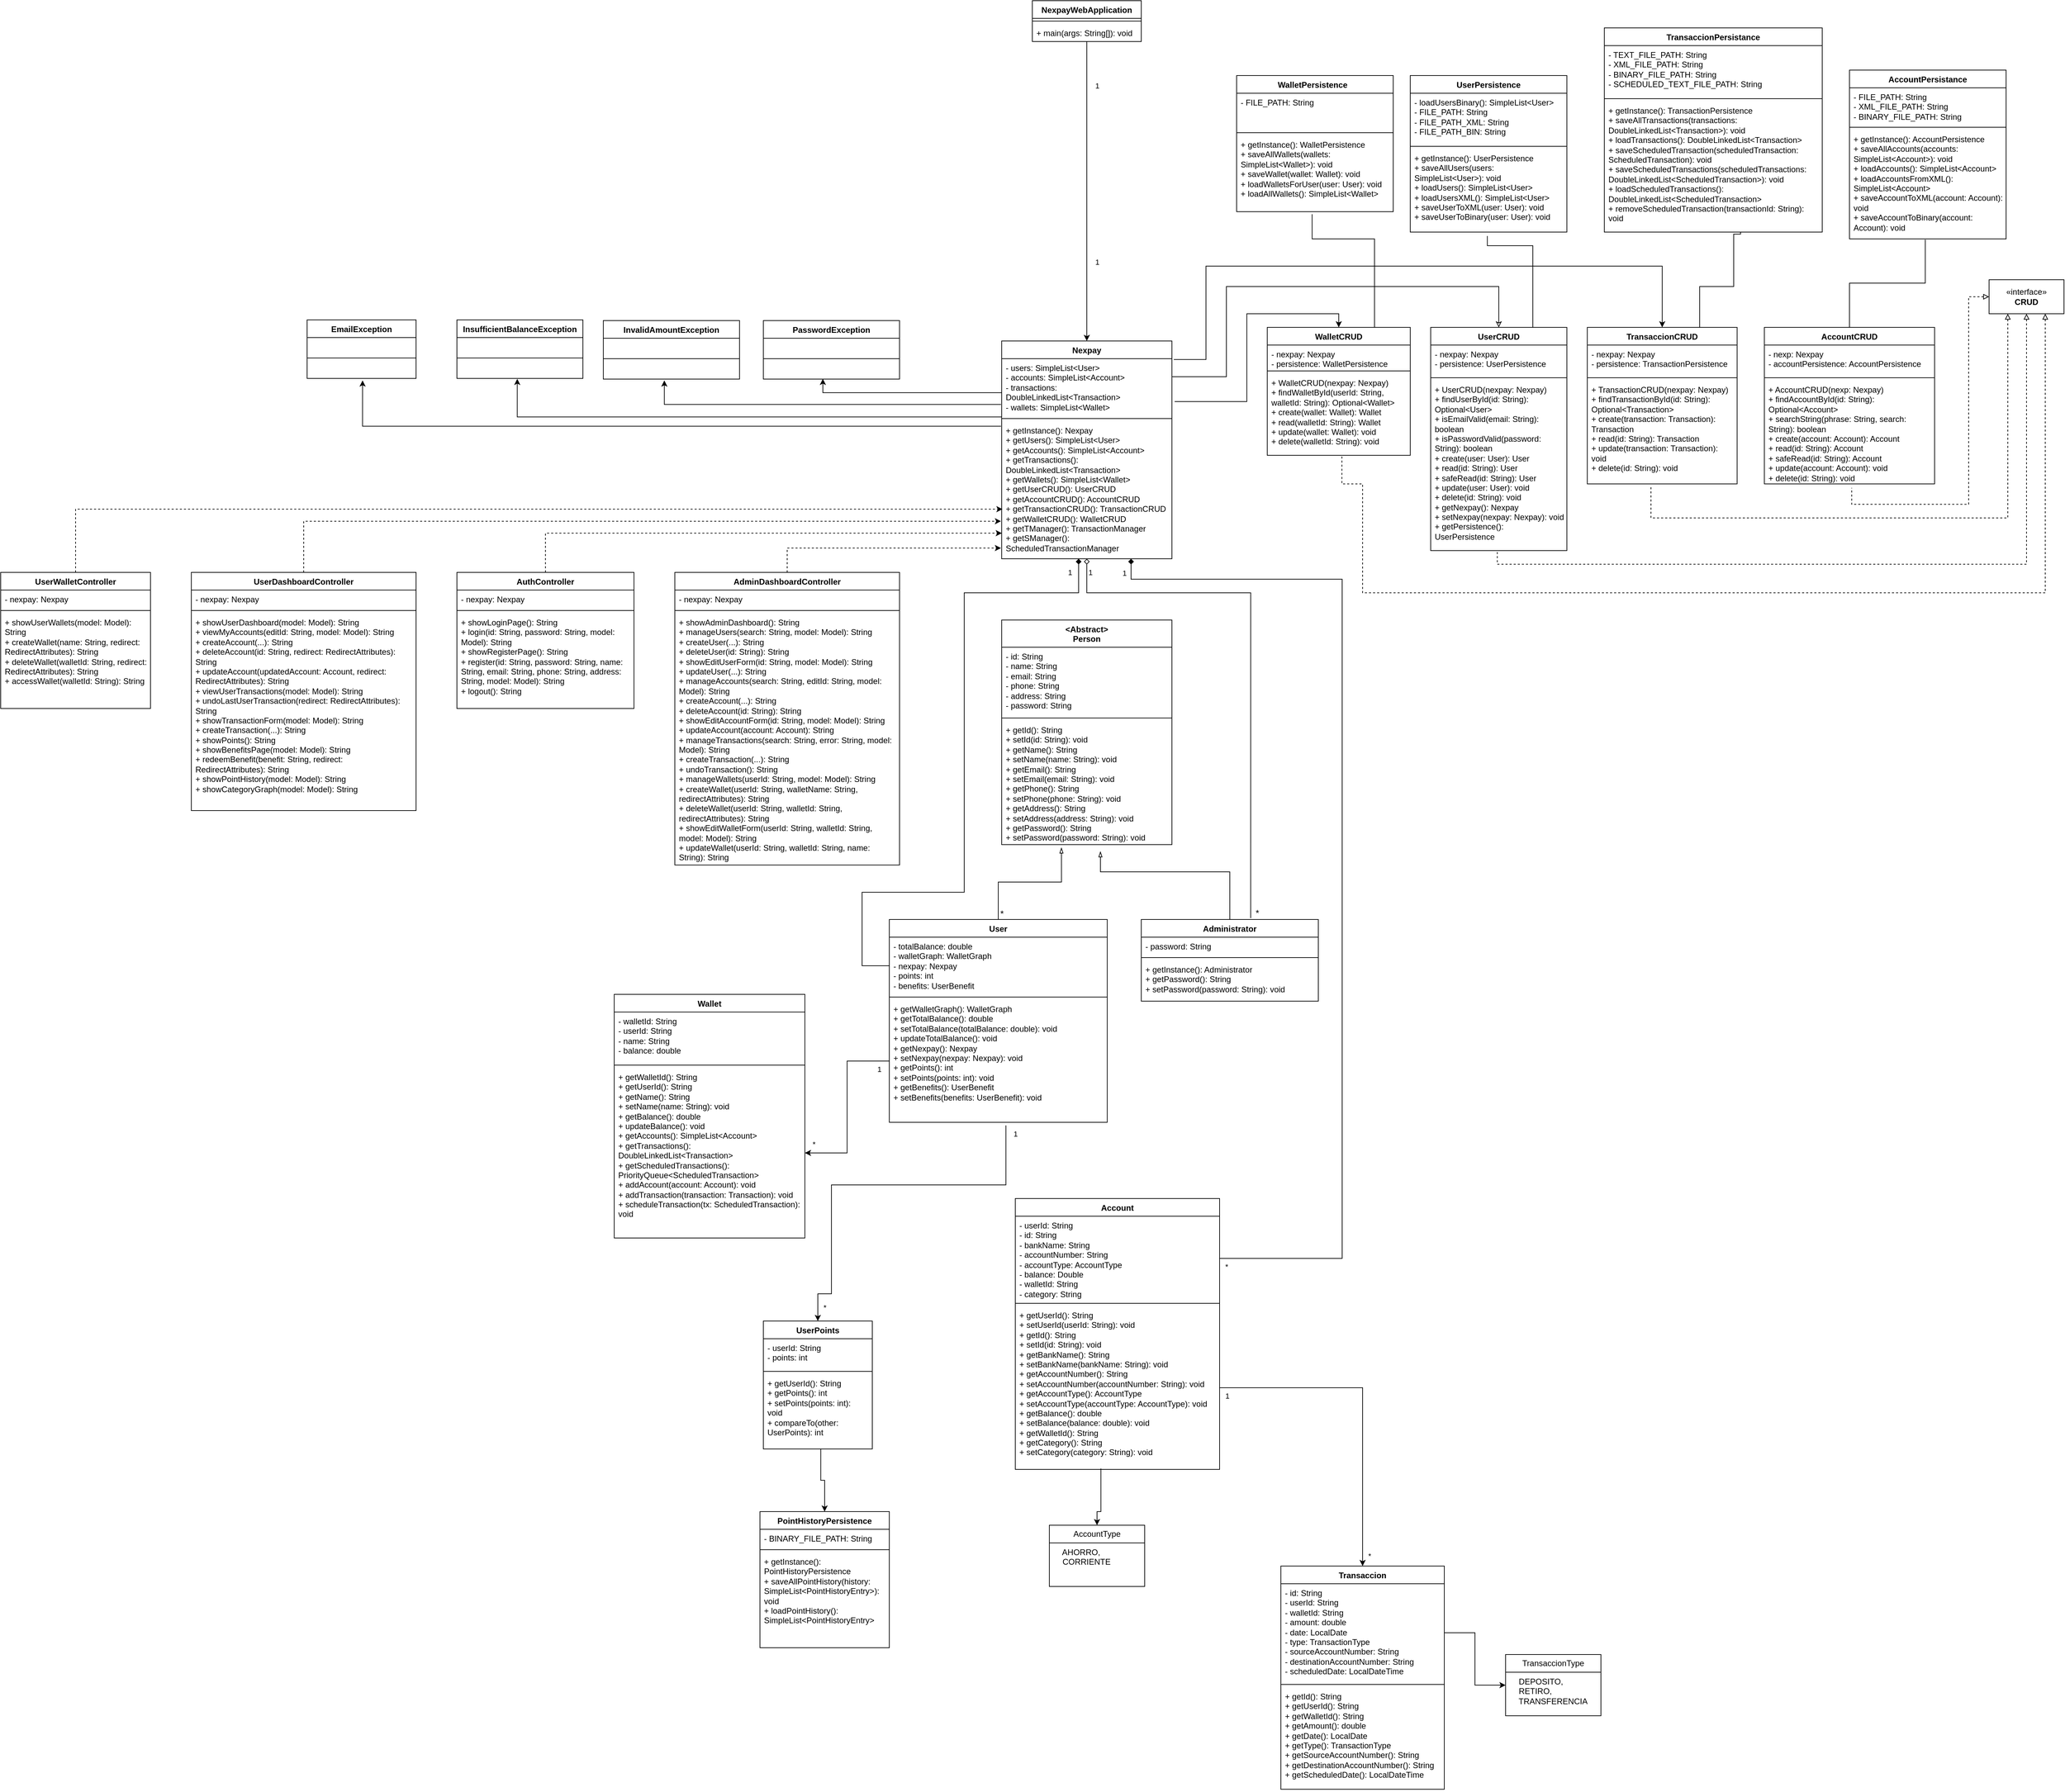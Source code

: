 <mxfile version="27.0.9">
  <diagram name="Página-1" id="Kao_6ihjuICuSADlMh1b">
    <mxGraphModel grid="1" page="1" gridSize="10" guides="1" tooltips="1" connect="1" arrows="1" fold="1" pageScale="1" pageWidth="4681" pageHeight="3300" math="0" shadow="0">
      <root>
        <mxCell id="0" />
        <mxCell id="1" parent="0" />
        <mxCell id="kNOtVhge8NMvpJqVgjMI-1" value="Nexpay" style="swimlane;fontStyle=1;align=center;verticalAlign=top;childLayout=stackLayout;horizontal=1;startSize=26;horizontalStack=0;resizeParent=1;resizeParentMax=0;resizeLast=0;collapsible=1;marginBottom=0;whiteSpace=wrap;html=1;" vertex="1" parent="1">
          <mxGeometry x="2770" y="540" width="250" height="320" as="geometry" />
        </mxCell>
        <mxCell id="kNOtVhge8NMvpJqVgjMI-2" value="&lt;div&gt;- users: SimpleList&amp;lt;User&amp;gt;&lt;/div&gt;&lt;div&gt;- accounts: SimpleList&amp;lt;Account&amp;gt;&lt;/div&gt;&lt;div&gt;- transactions: DoubleLinkedList&amp;lt;Transaction&amp;gt;&lt;/div&gt;&lt;div&gt;- wallets: SimpleList&amp;lt;Wallet&amp;gt;&lt;/div&gt;" style="text;strokeColor=none;fillColor=none;align=left;verticalAlign=top;spacingLeft=4;spacingRight=4;overflow=hidden;rotatable=0;points=[[0,0.5],[1,0.5]];portConstraint=eastwest;whiteSpace=wrap;html=1;" vertex="1" parent="kNOtVhge8NMvpJqVgjMI-1">
          <mxGeometry y="26" width="250" height="84" as="geometry" />
        </mxCell>
        <mxCell id="kNOtVhge8NMvpJqVgjMI-3" value="" style="line;strokeWidth=1;fillColor=none;align=left;verticalAlign=middle;spacingTop=-1;spacingLeft=3;spacingRight=3;rotatable=0;labelPosition=right;points=[];portConstraint=eastwest;strokeColor=inherit;" vertex="1" parent="kNOtVhge8NMvpJqVgjMI-1">
          <mxGeometry y="110" width="250" height="8" as="geometry" />
        </mxCell>
        <mxCell id="kNOtVhge8NMvpJqVgjMI-4" value="&lt;div&gt;+ getInstance(): Nexpay&lt;/div&gt;&lt;div&gt;+ getUsers(): SimpleList&amp;lt;User&amp;gt;&lt;/div&gt;&lt;div&gt;+ getAccounts(): SimpleList&amp;lt;Account&amp;gt;&lt;/div&gt;&lt;div&gt;+ getTransactions(): DoubleLinkedList&amp;lt;Transaction&amp;gt;&lt;/div&gt;&lt;div&gt;+ getWallets(): SimpleList&amp;lt;Wallet&amp;gt;&lt;/div&gt;&lt;div&gt;+ getUserCRUD(): UserCRUD&lt;/div&gt;&lt;div&gt;+ getAccountCRUD(): AccountCRUD&lt;/div&gt;&lt;div&gt;+ getTransactionCRUD(): TransactionCRUD&lt;/div&gt;&lt;div&gt;+ getWalletCRUD(): WalletCRUD&lt;/div&gt;&lt;div&gt;+ getTManager(): TransactionManager&lt;/div&gt;&lt;div&gt;+ getSManager(): ScheduledTransactionManager&lt;/div&gt;&lt;div&gt;&lt;br&gt;&lt;/div&gt;" style="text;strokeColor=none;fillColor=none;align=left;verticalAlign=top;spacingLeft=4;spacingRight=4;overflow=hidden;rotatable=0;points=[[0,0.5],[1,0.5]];portConstraint=eastwest;whiteSpace=wrap;html=1;" vertex="1" parent="kNOtVhge8NMvpJqVgjMI-1">
          <mxGeometry y="118" width="250" height="202" as="geometry" />
        </mxCell>
        <mxCell id="pKIrelrIvHtqwNI4XItX-1" style="edgeStyle=orthogonalEdgeStyle;rounded=0;orthogonalLoop=1;jettySize=auto;html=1;entryX=0.5;entryY=0;entryDx=0;entryDy=0;" edge="1" parent="1" source="kNOtVhge8NMvpJqVgjMI-5" target="kNOtVhge8NMvpJqVgjMI-1">
          <mxGeometry relative="1" as="geometry" />
        </mxCell>
        <mxCell id="pKIrelrIvHtqwNI4XItX-2" value="1" style="edgeLabel;html=1;align=center;verticalAlign=middle;resizable=0;points=[];" connectable="0" vertex="1" parent="pKIrelrIvHtqwNI4XItX-1">
          <mxGeometry x="-0.705" relative="1" as="geometry">
            <mxPoint x="15" as="offset" />
          </mxGeometry>
        </mxCell>
        <mxCell id="pKIrelrIvHtqwNI4XItX-3" value="1" style="edgeLabel;html=1;align=center;verticalAlign=middle;resizable=0;points=[];" connectable="0" vertex="1" parent="pKIrelrIvHtqwNI4XItX-1">
          <mxGeometry x="0.47" y="-4" relative="1" as="geometry">
            <mxPoint x="19" as="offset" />
          </mxGeometry>
        </mxCell>
        <mxCell id="kNOtVhge8NMvpJqVgjMI-5" value="NexpayWebApplication" style="swimlane;fontStyle=1;align=center;verticalAlign=top;childLayout=stackLayout;horizontal=1;startSize=26;horizontalStack=0;resizeParent=1;resizeParentMax=0;resizeLast=0;collapsible=1;marginBottom=0;whiteSpace=wrap;html=1;" vertex="1" parent="1">
          <mxGeometry x="2815" y="40" width="160" height="60" as="geometry" />
        </mxCell>
        <mxCell id="kNOtVhge8NMvpJqVgjMI-7" value="" style="line;strokeWidth=1;fillColor=none;align=left;verticalAlign=middle;spacingTop=-1;spacingLeft=3;spacingRight=3;rotatable=0;labelPosition=right;points=[];portConstraint=eastwest;strokeColor=inherit;" vertex="1" parent="kNOtVhge8NMvpJqVgjMI-5">
          <mxGeometry y="26" width="160" height="8" as="geometry" />
        </mxCell>
        <mxCell id="kNOtVhge8NMvpJqVgjMI-8" value="+ main(args: String[]): void" style="text;strokeColor=none;fillColor=none;align=left;verticalAlign=top;spacingLeft=4;spacingRight=4;overflow=hidden;rotatable=0;points=[[0,0.5],[1,0.5]];portConstraint=eastwest;whiteSpace=wrap;html=1;" vertex="1" parent="kNOtVhge8NMvpJqVgjMI-5">
          <mxGeometry y="34" width="160" height="26" as="geometry" />
        </mxCell>
        <mxCell id="kNOtVhge8NMvpJqVgjMI-9" value="WalletCRUD" style="swimlane;fontStyle=1;align=center;verticalAlign=top;childLayout=stackLayout;horizontal=1;startSize=26;horizontalStack=0;resizeParent=1;resizeParentMax=0;resizeLast=0;collapsible=1;marginBottom=0;whiteSpace=wrap;html=1;" vertex="1" parent="1">
          <mxGeometry x="3160" y="520" width="210" height="188" as="geometry" />
        </mxCell>
        <mxCell id="kNOtVhge8NMvpJqVgjMI-10" value="&lt;div&gt;- nexpay: Nexpay&lt;/div&gt;&lt;div&gt;- persistence: WalletPersistence&lt;/div&gt;" style="text;strokeColor=none;fillColor=none;align=left;verticalAlign=top;spacingLeft=4;spacingRight=4;overflow=hidden;rotatable=0;points=[[0,0.5],[1,0.5]];portConstraint=eastwest;whiteSpace=wrap;html=1;" vertex="1" parent="kNOtVhge8NMvpJqVgjMI-9">
          <mxGeometry y="26" width="210" height="34" as="geometry" />
        </mxCell>
        <mxCell id="kNOtVhge8NMvpJqVgjMI-11" value="" style="line;strokeWidth=1;fillColor=none;align=left;verticalAlign=middle;spacingTop=-1;spacingLeft=3;spacingRight=3;rotatable=0;labelPosition=right;points=[];portConstraint=eastwest;strokeColor=inherit;" vertex="1" parent="kNOtVhge8NMvpJqVgjMI-9">
          <mxGeometry y="60" width="210" height="8" as="geometry" />
        </mxCell>
        <mxCell id="kNOtVhge8NMvpJqVgjMI-12" value="&lt;div&gt;+ WalletCRUD(nexpay: Nexpay)&lt;/div&gt;&lt;div&gt;+ findWalletById(userId: String, walletId: String): Optional&amp;lt;Wallet&amp;gt;&lt;/div&gt;&lt;div&gt;+ create(wallet: Wallet): Wallet&lt;/div&gt;&lt;div&gt;+ read(walletId: String): Wallet&lt;/div&gt;&lt;div&gt;+ update(wallet: Wallet): void&lt;/div&gt;&lt;div&gt;+ delete(walletId: String): void&lt;/div&gt;" style="text;strokeColor=none;fillColor=none;align=left;verticalAlign=top;spacingLeft=4;spacingRight=4;overflow=hidden;rotatable=0;points=[[0,0.5],[1,0.5]];portConstraint=eastwest;whiteSpace=wrap;html=1;" vertex="1" parent="kNOtVhge8NMvpJqVgjMI-9">
          <mxGeometry y="68" width="210" height="120" as="geometry" />
        </mxCell>
        <mxCell id="kNOtVhge8NMvpJqVgjMI-13" value="UserCRUD" style="swimlane;fontStyle=1;align=center;verticalAlign=top;childLayout=stackLayout;horizontal=1;startSize=26;horizontalStack=0;resizeParent=1;resizeParentMax=0;resizeLast=0;collapsible=1;marginBottom=0;whiteSpace=wrap;html=1;" vertex="1" parent="1">
          <mxGeometry x="3400" y="520" width="200" height="328" as="geometry" />
        </mxCell>
        <mxCell id="kNOtVhge8NMvpJqVgjMI-14" value="&lt;div&gt;- nexpay: Nexpay&lt;/div&gt;&lt;div&gt;- persistence: UserPersistence&lt;/div&gt;" style="text;strokeColor=none;fillColor=none;align=left;verticalAlign=top;spacingLeft=4;spacingRight=4;overflow=hidden;rotatable=0;points=[[0,0.5],[1,0.5]];portConstraint=eastwest;whiteSpace=wrap;html=1;" vertex="1" parent="kNOtVhge8NMvpJqVgjMI-13">
          <mxGeometry y="26" width="200" height="44" as="geometry" />
        </mxCell>
        <mxCell id="kNOtVhge8NMvpJqVgjMI-15" value="" style="line;strokeWidth=1;fillColor=none;align=left;verticalAlign=middle;spacingTop=-1;spacingLeft=3;spacingRight=3;rotatable=0;labelPosition=right;points=[];portConstraint=eastwest;strokeColor=inherit;" vertex="1" parent="kNOtVhge8NMvpJqVgjMI-13">
          <mxGeometry y="70" width="200" height="8" as="geometry" />
        </mxCell>
        <mxCell id="kNOtVhge8NMvpJqVgjMI-16" value="&lt;div&gt;+ UserCRUD(nexpay: Nexpay)&lt;/div&gt;&lt;div&gt;+ findUserById(id: String): Optional&amp;lt;User&amp;gt;&lt;/div&gt;&lt;div&gt;+ isEmailValid(email: String): boolean&lt;/div&gt;&lt;div&gt;+ isPasswordValid(password: String): boolean&lt;/div&gt;&lt;div&gt;+ create(user: User): User&lt;/div&gt;&lt;div&gt;+ read(id: String): User&lt;/div&gt;&lt;div&gt;+ safeRead(id: String): User&lt;/div&gt;&lt;div&gt;+ update(user: User): void&lt;/div&gt;&lt;div&gt;+ delete(id: String): void&lt;/div&gt;&lt;div&gt;+ getNexpay(): Nexpay&lt;/div&gt;&lt;div&gt;+ setNexpay(nexpay: Nexpay): void&lt;/div&gt;&lt;div&gt;+ getPersistence(): UserPersistence&lt;/div&gt;" style="text;strokeColor=none;fillColor=none;align=left;verticalAlign=top;spacingLeft=4;spacingRight=4;overflow=hidden;rotatable=0;points=[[0,0.5],[1,0.5]];portConstraint=eastwest;whiteSpace=wrap;html=1;" vertex="1" parent="kNOtVhge8NMvpJqVgjMI-13">
          <mxGeometry y="78" width="200" height="250" as="geometry" />
        </mxCell>
        <mxCell id="kNOtVhge8NMvpJqVgjMI-17" value="TransaccionCRUD" style="swimlane;fontStyle=1;align=center;verticalAlign=top;childLayout=stackLayout;horizontal=1;startSize=26;horizontalStack=0;resizeParent=1;resizeParentMax=0;resizeLast=0;collapsible=1;marginBottom=0;whiteSpace=wrap;html=1;" vertex="1" parent="1">
          <mxGeometry x="3630" y="520" width="220" height="230" as="geometry" />
        </mxCell>
        <mxCell id="kNOtVhge8NMvpJqVgjMI-18" value="&lt;div&gt;- nexpay: Nexpay&lt;/div&gt;&lt;div&gt;- persistence: TransactionPersistence&lt;/div&gt;" style="text;strokeColor=none;fillColor=none;align=left;verticalAlign=top;spacingLeft=4;spacingRight=4;overflow=hidden;rotatable=0;points=[[0,0.5],[1,0.5]];portConstraint=eastwest;whiteSpace=wrap;html=1;" vertex="1" parent="kNOtVhge8NMvpJqVgjMI-17">
          <mxGeometry y="26" width="220" height="44" as="geometry" />
        </mxCell>
        <mxCell id="kNOtVhge8NMvpJqVgjMI-19" value="" style="line;strokeWidth=1;fillColor=none;align=left;verticalAlign=middle;spacingTop=-1;spacingLeft=3;spacingRight=3;rotatable=0;labelPosition=right;points=[];portConstraint=eastwest;strokeColor=inherit;" vertex="1" parent="kNOtVhge8NMvpJqVgjMI-17">
          <mxGeometry y="70" width="220" height="8" as="geometry" />
        </mxCell>
        <mxCell id="kNOtVhge8NMvpJqVgjMI-20" value="&lt;div&gt;+ TransactionCRUD(nexpay: Nexpay)&lt;/div&gt;&lt;div&gt;+ findTransactionById(id: String): Optional&amp;lt;Transaction&amp;gt;&lt;/div&gt;&lt;div&gt;+ create(transaction: Transaction): Transaction&lt;/div&gt;&lt;div&gt;+ read(id: String): Transaction&lt;/div&gt;&lt;div&gt;+ update(transaction: Transaction): void&lt;/div&gt;&lt;div&gt;+ delete(id: String): void&lt;/div&gt;" style="text;strokeColor=none;fillColor=none;align=left;verticalAlign=top;spacingLeft=4;spacingRight=4;overflow=hidden;rotatable=0;points=[[0,0.5],[1,0.5]];portConstraint=eastwest;whiteSpace=wrap;html=1;" vertex="1" parent="kNOtVhge8NMvpJqVgjMI-17">
          <mxGeometry y="78" width="220" height="152" as="geometry" />
        </mxCell>
        <mxCell id="kNOtVhge8NMvpJqVgjMI-25" value="«interface»&lt;br&gt;&lt;b&gt;CRUD&lt;/b&gt;" style="html=1;whiteSpace=wrap;" vertex="1" parent="1">
          <mxGeometry x="4220" y="450" width="110" height="50" as="geometry" />
        </mxCell>
        <mxCell id="pKIrelrIvHtqwNI4XItX-7" style="edgeStyle=orthogonalEdgeStyle;rounded=0;orthogonalLoop=1;jettySize=auto;html=1;exitX=0.5;exitY=0;exitDx=0;exitDy=0;entryX=1.011;entryY=0.015;entryDx=0;entryDy=0;entryPerimeter=0;startArrow=classic;startFill=1;endArrow=none;" edge="1" parent="1" source="kNOtVhge8NMvpJqVgjMI-17" target="kNOtVhge8NMvpJqVgjMI-2">
          <mxGeometry relative="1" as="geometry">
            <Array as="points">
              <mxPoint x="3740" y="430" />
              <mxPoint x="3070" y="430" />
              <mxPoint x="3070" y="567" />
            </Array>
          </mxGeometry>
        </mxCell>
        <mxCell id="pKIrelrIvHtqwNI4XItX-8" style="edgeStyle=orthogonalEdgeStyle;rounded=0;orthogonalLoop=1;jettySize=auto;html=1;exitX=0.5;exitY=0;exitDx=0;exitDy=0;entryX=1.002;entryY=0.315;entryDx=0;entryDy=0;entryPerimeter=0;startArrow=classic;startFill=0;endArrow=none;" edge="1" parent="1" source="kNOtVhge8NMvpJqVgjMI-13" target="kNOtVhge8NMvpJqVgjMI-2">
          <mxGeometry relative="1" as="geometry">
            <Array as="points">
              <mxPoint x="3500" y="460" />
              <mxPoint x="3100" y="460" />
              <mxPoint x="3100" y="592" />
            </Array>
          </mxGeometry>
        </mxCell>
        <mxCell id="pKIrelrIvHtqwNI4XItX-9" style="edgeStyle=orthogonalEdgeStyle;rounded=0;orthogonalLoop=1;jettySize=auto;html=1;exitX=0.5;exitY=0;exitDx=0;exitDy=0;entryX=1.016;entryY=0.75;entryDx=0;entryDy=0;entryPerimeter=0;endArrow=none;startFill=1;startArrow=classic;" edge="1" parent="1" source="kNOtVhge8NMvpJqVgjMI-9" target="kNOtVhge8NMvpJqVgjMI-2">
          <mxGeometry relative="1" as="geometry">
            <Array as="points">
              <mxPoint x="3265" y="500" />
              <mxPoint x="3130" y="500" />
              <mxPoint x="3130" y="629" />
            </Array>
          </mxGeometry>
        </mxCell>
        <mxCell id="pKIrelrIvHtqwNI4XItX-13" style="edgeStyle=orthogonalEdgeStyle;rounded=0;orthogonalLoop=1;jettySize=auto;html=1;exitX=0.25;exitY=1;exitDx=0;exitDy=0;entryX=0.425;entryY=1.016;entryDx=0;entryDy=0;entryPerimeter=0;dashed=1;endArrow=none;startFill=0;startArrow=block;" edge="1" parent="1" source="kNOtVhge8NMvpJqVgjMI-25" target="kNOtVhge8NMvpJqVgjMI-20">
          <mxGeometry relative="1" as="geometry">
            <Array as="points">
              <mxPoint x="4248" y="800" />
              <mxPoint x="3723" y="800" />
            </Array>
          </mxGeometry>
        </mxCell>
        <mxCell id="pKIrelrIvHtqwNI4XItX-14" value="AccountCRUD" style="swimlane;fontStyle=1;align=center;verticalAlign=top;childLayout=stackLayout;horizontal=1;startSize=26;horizontalStack=0;resizeParent=1;resizeParentMax=0;resizeLast=0;collapsible=1;marginBottom=0;whiteSpace=wrap;html=1;" vertex="1" parent="1">
          <mxGeometry x="3890" y="520" width="250" height="230" as="geometry" />
        </mxCell>
        <mxCell id="pKIrelrIvHtqwNI4XItX-15" value="&lt;div&gt;- nexp: Nexpay&lt;/div&gt;&lt;div&gt;- accountPersistence: AccountPersistence&lt;/div&gt;" style="text;strokeColor=none;fillColor=none;align=left;verticalAlign=top;spacingLeft=4;spacingRight=4;overflow=hidden;rotatable=0;points=[[0,0.5],[1,0.5]];portConstraint=eastwest;whiteSpace=wrap;html=1;" vertex="1" parent="pKIrelrIvHtqwNI4XItX-14">
          <mxGeometry y="26" width="250" height="44" as="geometry" />
        </mxCell>
        <mxCell id="pKIrelrIvHtqwNI4XItX-16" value="" style="line;strokeWidth=1;fillColor=none;align=left;verticalAlign=middle;spacingTop=-1;spacingLeft=3;spacingRight=3;rotatable=0;labelPosition=right;points=[];portConstraint=eastwest;strokeColor=inherit;" vertex="1" parent="pKIrelrIvHtqwNI4XItX-14">
          <mxGeometry y="70" width="250" height="8" as="geometry" />
        </mxCell>
        <mxCell id="pKIrelrIvHtqwNI4XItX-17" value="&lt;div&gt;+ AccountCRUD(nexp: Nexpay)&lt;/div&gt;&lt;div&gt;+ findAccountById(id: String): Optional&amp;lt;Account&amp;gt;&lt;/div&gt;&lt;div&gt;+ searchString(phrase: String, search: String): boolean&lt;/div&gt;&lt;div&gt;+ create(account: Account): Account&lt;/div&gt;&lt;div&gt;+ read(id: String): Account&lt;/div&gt;&lt;div&gt;+ safeRead(id: String): Account&lt;/div&gt;&lt;div&gt;+ update(account: Account): void&lt;/div&gt;&lt;div&gt;+ delete(id: String): void&lt;/div&gt;" style="text;strokeColor=none;fillColor=none;align=left;verticalAlign=top;spacingLeft=4;spacingRight=4;overflow=hidden;rotatable=0;points=[[0,0.5],[1,0.5]];portConstraint=eastwest;whiteSpace=wrap;html=1;" vertex="1" parent="pKIrelrIvHtqwNI4XItX-14">
          <mxGeometry y="78" width="250" height="152" as="geometry" />
        </mxCell>
        <mxCell id="pKIrelrIvHtqwNI4XItX-18" style="edgeStyle=orthogonalEdgeStyle;rounded=0;orthogonalLoop=1;jettySize=auto;html=1;exitX=0;exitY=0.5;exitDx=0;exitDy=0;entryX=0.513;entryY=1.039;entryDx=0;entryDy=0;entryPerimeter=0;dashed=1;startArrow=block;startFill=0;endArrow=none;" edge="1" parent="1" source="kNOtVhge8NMvpJqVgjMI-25" target="pKIrelrIvHtqwNI4XItX-17">
          <mxGeometry relative="1" as="geometry">
            <Array as="points">
              <mxPoint x="4190" y="475" />
              <mxPoint x="4190" y="780" />
              <mxPoint x="4018" y="780" />
            </Array>
          </mxGeometry>
        </mxCell>
        <mxCell id="pKIrelrIvHtqwNI4XItX-19" value="AdminDashboardController" style="swimlane;fontStyle=1;align=center;verticalAlign=top;childLayout=stackLayout;horizontal=1;startSize=26;horizontalStack=0;resizeParent=1;resizeParentMax=0;resizeLast=0;collapsible=1;marginBottom=0;whiteSpace=wrap;html=1;" vertex="1" parent="1">
          <mxGeometry x="2290" y="880" width="330" height="430" as="geometry" />
        </mxCell>
        <mxCell id="pKIrelrIvHtqwNI4XItX-20" value="- nexpay: Nexpay" style="text;strokeColor=none;fillColor=none;align=left;verticalAlign=top;spacingLeft=4;spacingRight=4;overflow=hidden;rotatable=0;points=[[0,0.5],[1,0.5]];portConstraint=eastwest;whiteSpace=wrap;html=1;" vertex="1" parent="pKIrelrIvHtqwNI4XItX-19">
          <mxGeometry y="26" width="330" height="26" as="geometry" />
        </mxCell>
        <mxCell id="pKIrelrIvHtqwNI4XItX-21" value="" style="line;strokeWidth=1;fillColor=none;align=left;verticalAlign=middle;spacingTop=-1;spacingLeft=3;spacingRight=3;rotatable=0;labelPosition=right;points=[];portConstraint=eastwest;strokeColor=inherit;" vertex="1" parent="pKIrelrIvHtqwNI4XItX-19">
          <mxGeometry y="52" width="330" height="8" as="geometry" />
        </mxCell>
        <mxCell id="pKIrelrIvHtqwNI4XItX-22" value="&lt;div&gt;+ showAdminDashboard(): String&lt;/div&gt;&lt;div&gt;+ manageUsers(search: String, model: Model): String&lt;/div&gt;&lt;div&gt;+ createUser(...): String&lt;/div&gt;&lt;div&gt;+ deleteUser(id: String): String&lt;/div&gt;&lt;div&gt;+ showEditUserForm(id: String, model: Model): String&lt;/div&gt;&lt;div&gt;+ updateUser(...): String&lt;/div&gt;&lt;div&gt;+ manageAccounts(search: String, editId: String, model: Model): String&lt;/div&gt;&lt;div&gt;+ createAccount(...): String&lt;/div&gt;&lt;div&gt;+ deleteAccount(id: String): String&lt;/div&gt;&lt;div&gt;+ showEditAccountForm(id: String, model: Model): String&lt;/div&gt;&lt;div&gt;+ updateAccount(account: Account): String&lt;/div&gt;&lt;div&gt;+ manageTransactions(search: String, error: String, model: Model): String&lt;/div&gt;&lt;div&gt;+ createTransaction(...): String&lt;/div&gt;&lt;div&gt;+ undoTransaction(): String&lt;/div&gt;&lt;div&gt;&lt;div&gt;+ manageWallets(userId: String, model: Model): String&lt;/div&gt;&lt;div&gt;+ createWallet(userId: String, walletName: String, redirectAttributes): String&lt;/div&gt;&lt;div&gt;+ deleteWallet(userId: String, walletId: String, redirectAttributes): String&lt;/div&gt;&lt;div&gt;+ showEditWalletForm(userId: String, walletId: String, model: Model): String&lt;/div&gt;&lt;div&gt;+ updateWallet(userId: String, walletId: String, name: String): String&lt;/div&gt;&lt;/div&gt;" style="text;strokeColor=none;fillColor=none;align=left;verticalAlign=top;spacingLeft=4;spacingRight=4;overflow=hidden;rotatable=0;points=[[0,0.5],[1,0.5]];portConstraint=eastwest;whiteSpace=wrap;html=1;" vertex="1" parent="pKIrelrIvHtqwNI4XItX-19">
          <mxGeometry y="60" width="330" height="370" as="geometry" />
        </mxCell>
        <mxCell id="pKIrelrIvHtqwNI4XItX-27" value="UserWalletController" style="swimlane;fontStyle=1;align=center;verticalAlign=top;childLayout=stackLayout;horizontal=1;startSize=26;horizontalStack=0;resizeParent=1;resizeParentMax=0;resizeLast=0;collapsible=1;marginBottom=0;whiteSpace=wrap;html=1;" vertex="1" parent="1">
          <mxGeometry x="1300" y="880" width="220" height="200" as="geometry" />
        </mxCell>
        <mxCell id="pKIrelrIvHtqwNI4XItX-28" value="- nexpay: Nexpay" style="text;strokeColor=none;fillColor=none;align=left;verticalAlign=top;spacingLeft=4;spacingRight=4;overflow=hidden;rotatable=0;points=[[0,0.5],[1,0.5]];portConstraint=eastwest;whiteSpace=wrap;html=1;" vertex="1" parent="pKIrelrIvHtqwNI4XItX-27">
          <mxGeometry y="26" width="220" height="26" as="geometry" />
        </mxCell>
        <mxCell id="pKIrelrIvHtqwNI4XItX-29" value="" style="line;strokeWidth=1;fillColor=none;align=left;verticalAlign=middle;spacingTop=-1;spacingLeft=3;spacingRight=3;rotatable=0;labelPosition=right;points=[];portConstraint=eastwest;strokeColor=inherit;" vertex="1" parent="pKIrelrIvHtqwNI4XItX-27">
          <mxGeometry y="52" width="220" height="8" as="geometry" />
        </mxCell>
        <mxCell id="pKIrelrIvHtqwNI4XItX-30" value="&lt;div&gt;+ showUserWallets(model: Model): String&lt;/div&gt;&lt;div&gt;+ createWallet(name: String, redirect: RedirectAttributes): String&lt;/div&gt;&lt;div&gt;+ deleteWallet(walletId: String, redirect: RedirectAttributes): String&lt;/div&gt;&lt;div&gt;+ accessWallet(walletId: String): String&lt;/div&gt;" style="text;strokeColor=none;fillColor=none;align=left;verticalAlign=top;spacingLeft=4;spacingRight=4;overflow=hidden;rotatable=0;points=[[0,0.5],[1,0.5]];portConstraint=eastwest;whiteSpace=wrap;html=1;" vertex="1" parent="pKIrelrIvHtqwNI4XItX-27">
          <mxGeometry y="60" width="220" height="140" as="geometry" />
        </mxCell>
        <mxCell id="pKIrelrIvHtqwNI4XItX-31" value="UserDashboardController" style="swimlane;fontStyle=1;align=center;verticalAlign=top;childLayout=stackLayout;horizontal=1;startSize=26;horizontalStack=0;resizeParent=1;resizeParentMax=0;resizeLast=0;collapsible=1;marginBottom=0;whiteSpace=wrap;html=1;" vertex="1" parent="1">
          <mxGeometry x="1580" y="880" width="330" height="350" as="geometry" />
        </mxCell>
        <mxCell id="pKIrelrIvHtqwNI4XItX-32" value="- nexpay: Nexpay" style="text;strokeColor=none;fillColor=none;align=left;verticalAlign=top;spacingLeft=4;spacingRight=4;overflow=hidden;rotatable=0;points=[[0,0.5],[1,0.5]];portConstraint=eastwest;whiteSpace=wrap;html=1;" vertex="1" parent="pKIrelrIvHtqwNI4XItX-31">
          <mxGeometry y="26" width="330" height="26" as="geometry" />
        </mxCell>
        <mxCell id="pKIrelrIvHtqwNI4XItX-33" value="" style="line;strokeWidth=1;fillColor=none;align=left;verticalAlign=middle;spacingTop=-1;spacingLeft=3;spacingRight=3;rotatable=0;labelPosition=right;points=[];portConstraint=eastwest;strokeColor=inherit;" vertex="1" parent="pKIrelrIvHtqwNI4XItX-31">
          <mxGeometry y="52" width="330" height="8" as="geometry" />
        </mxCell>
        <mxCell id="pKIrelrIvHtqwNI4XItX-34" value="&lt;div&gt;+ showUserDashboard(model: Model): String&lt;/div&gt;&lt;div&gt;+ viewMyAccounts(editId: String, model: Model): String&lt;/div&gt;&lt;div&gt;+ createAccount(...): String&lt;/div&gt;&lt;div&gt;+ deleteAccount(id: String, redirect: RedirectAttributes): String&lt;/div&gt;&lt;div&gt;+ updateAccount(updatedAccount: Account, redirect: RedirectAttributes): String&lt;/div&gt;&lt;div&gt;+ viewUserTransactions(model: Model): String&lt;/div&gt;&lt;div&gt;+ undoLastUserTransaction(redirect: RedirectAttributes): String&lt;/div&gt;&lt;div&gt;+ showTransactionForm(model: Model): String&lt;/div&gt;&lt;div&gt;+ createTransaction(...): String&lt;/div&gt;&lt;div&gt;+ showPoints(): String&lt;/div&gt;&lt;div&gt;+ showBenefitsPage(model: Model): String&lt;/div&gt;&lt;div&gt;+ redeemBenefit(benefit: String, redirect: RedirectAttributes): String&lt;/div&gt;&lt;div&gt;+ showPointHistory(model: Model): String&lt;/div&gt;&lt;div&gt;+ showCategoryGraph(model: Model): String&lt;/div&gt;" style="text;strokeColor=none;fillColor=none;align=left;verticalAlign=top;spacingLeft=4;spacingRight=4;overflow=hidden;rotatable=0;points=[[0,0.5],[1,0.5]];portConstraint=eastwest;whiteSpace=wrap;html=1;" vertex="1" parent="pKIrelrIvHtqwNI4XItX-31">
          <mxGeometry y="60" width="330" height="290" as="geometry" />
        </mxCell>
        <mxCell id="pKIrelrIvHtqwNI4XItX-35" value="AuthController" style="swimlane;fontStyle=1;align=center;verticalAlign=top;childLayout=stackLayout;horizontal=1;startSize=26;horizontalStack=0;resizeParent=1;resizeParentMax=0;resizeLast=0;collapsible=1;marginBottom=0;whiteSpace=wrap;html=1;" vertex="1" parent="1">
          <mxGeometry x="1970" y="880" width="260" height="200" as="geometry" />
        </mxCell>
        <mxCell id="pKIrelrIvHtqwNI4XItX-36" value="- nexpay: Nexpay" style="text;strokeColor=none;fillColor=none;align=left;verticalAlign=top;spacingLeft=4;spacingRight=4;overflow=hidden;rotatable=0;points=[[0,0.5],[1,0.5]];portConstraint=eastwest;whiteSpace=wrap;html=1;" vertex="1" parent="pKIrelrIvHtqwNI4XItX-35">
          <mxGeometry y="26" width="260" height="26" as="geometry" />
        </mxCell>
        <mxCell id="pKIrelrIvHtqwNI4XItX-37" value="" style="line;strokeWidth=1;fillColor=none;align=left;verticalAlign=middle;spacingTop=-1;spacingLeft=3;spacingRight=3;rotatable=0;labelPosition=right;points=[];portConstraint=eastwest;strokeColor=inherit;" vertex="1" parent="pKIrelrIvHtqwNI4XItX-35">
          <mxGeometry y="52" width="260" height="8" as="geometry" />
        </mxCell>
        <mxCell id="pKIrelrIvHtqwNI4XItX-38" value="&lt;div&gt;+ showLoginPage(): String&lt;/div&gt;&lt;div&gt;+ login(id: String, password: String, model: Model): String&lt;/div&gt;&lt;div&gt;+ showRegisterPage(): String&lt;/div&gt;&lt;div&gt;+ register(id: String, password: String, name: String, email: String, phone: String, address: String, model: Model): String&lt;/div&gt;&lt;div&gt;+ logout(): String&lt;/div&gt;" style="text;strokeColor=none;fillColor=none;align=left;verticalAlign=top;spacingLeft=4;spacingRight=4;overflow=hidden;rotatable=0;points=[[0,0.5],[1,0.5]];portConstraint=eastwest;whiteSpace=wrap;html=1;" vertex="1" parent="pKIrelrIvHtqwNI4XItX-35">
          <mxGeometry y="60" width="260" height="140" as="geometry" />
        </mxCell>
        <mxCell id="pKIrelrIvHtqwNI4XItX-40" style="edgeStyle=orthogonalEdgeStyle;rounded=0;orthogonalLoop=1;jettySize=auto;html=1;exitX=0.5;exitY=0;exitDx=0;exitDy=0;entryX=-0.004;entryY=0.922;entryDx=0;entryDy=0;entryPerimeter=0;dashed=1;" edge="1" parent="1" source="pKIrelrIvHtqwNI4XItX-19" target="kNOtVhge8NMvpJqVgjMI-4">
          <mxGeometry relative="1" as="geometry" />
        </mxCell>
        <mxCell id="pKIrelrIvHtqwNI4XItX-41" style="edgeStyle=orthogonalEdgeStyle;rounded=0;orthogonalLoop=1;jettySize=auto;html=1;exitX=0.5;exitY=0;exitDx=0;exitDy=0;entryX=0.001;entryY=0.814;entryDx=0;entryDy=0;entryPerimeter=0;dashed=1;" edge="1" parent="1" source="pKIrelrIvHtqwNI4XItX-35" target="kNOtVhge8NMvpJqVgjMI-4">
          <mxGeometry relative="1" as="geometry" />
        </mxCell>
        <mxCell id="pKIrelrIvHtqwNI4XItX-42" style="edgeStyle=orthogonalEdgeStyle;rounded=0;orthogonalLoop=1;jettySize=auto;html=1;exitX=0.5;exitY=0;exitDx=0;exitDy=0;entryX=-0.004;entryY=0.727;entryDx=0;entryDy=0;entryPerimeter=0;dashed=1;" edge="1" parent="1" source="pKIrelrIvHtqwNI4XItX-31" target="kNOtVhge8NMvpJqVgjMI-4">
          <mxGeometry relative="1" as="geometry" />
        </mxCell>
        <mxCell id="pKIrelrIvHtqwNI4XItX-43" style="edgeStyle=orthogonalEdgeStyle;rounded=0;orthogonalLoop=1;jettySize=auto;html=1;exitX=0.5;exitY=0;exitDx=0;exitDy=0;entryX=0.005;entryY=0.639;entryDx=0;entryDy=0;entryPerimeter=0;dashed=1;" edge="1" parent="1" source="pKIrelrIvHtqwNI4XItX-27" target="kNOtVhge8NMvpJqVgjMI-4">
          <mxGeometry relative="1" as="geometry" />
        </mxCell>
        <mxCell id="pKIrelrIvHtqwNI4XItX-48" value="&amp;lt;Abstract&amp;gt;&lt;br&gt;Person&lt;br&gt;&lt;div&gt;&lt;br&gt;&lt;/div&gt;" style="swimlane;fontStyle=1;align=center;verticalAlign=top;childLayout=stackLayout;horizontal=1;startSize=40;horizontalStack=0;resizeParent=1;resizeParentMax=0;resizeLast=0;collapsible=1;marginBottom=0;whiteSpace=wrap;html=1;" vertex="1" parent="1">
          <mxGeometry x="2770" y="950" width="250" height="330" as="geometry" />
        </mxCell>
        <mxCell id="pKIrelrIvHtqwNI4XItX-49" value="&lt;div&gt;- id: String&lt;/div&gt;&lt;div&gt;- name: String&lt;/div&gt;&lt;div&gt;- email: String&lt;/div&gt;&lt;div&gt;- phone: String&lt;/div&gt;&lt;div&gt;- address: String&lt;/div&gt;&lt;div&gt;- password: String&lt;/div&gt;" style="text;strokeColor=none;fillColor=none;align=left;verticalAlign=top;spacingLeft=4;spacingRight=4;overflow=hidden;rotatable=0;points=[[0,0.5],[1,0.5]];portConstraint=eastwest;whiteSpace=wrap;html=1;" vertex="1" parent="pKIrelrIvHtqwNI4XItX-48">
          <mxGeometry y="40" width="250" height="100" as="geometry" />
        </mxCell>
        <mxCell id="pKIrelrIvHtqwNI4XItX-50" value="" style="line;strokeWidth=1;fillColor=none;align=left;verticalAlign=middle;spacingTop=-1;spacingLeft=3;spacingRight=3;rotatable=0;labelPosition=right;points=[];portConstraint=eastwest;strokeColor=inherit;" vertex="1" parent="pKIrelrIvHtqwNI4XItX-48">
          <mxGeometry y="140" width="250" height="8" as="geometry" />
        </mxCell>
        <mxCell id="pKIrelrIvHtqwNI4XItX-51" value="&lt;div&gt;+ getId(): String&lt;/div&gt;&lt;div&gt;+ setId(id: String): void&lt;/div&gt;&lt;div&gt;+ getName(): String&lt;/div&gt;&lt;div&gt;+ setName(name: String): void&lt;/div&gt;&lt;div&gt;+ getEmail(): String&lt;/div&gt;&lt;div&gt;+ setEmail(email: String): void&lt;/div&gt;&lt;div&gt;+ getPhone(): String&lt;/div&gt;&lt;div&gt;+ setPhone(phone: String): void&lt;/div&gt;&lt;div&gt;+ getAddress(): String&lt;/div&gt;&lt;div&gt;+ setAddress(address: String): void&lt;/div&gt;&lt;div&gt;+ getPassword(): String&lt;/div&gt;&lt;div&gt;+ setPassword(password: String): void&lt;/div&gt;" style="text;strokeColor=none;fillColor=none;align=left;verticalAlign=top;spacingLeft=4;spacingRight=4;overflow=hidden;rotatable=0;points=[[0,0.5],[1,0.5]];portConstraint=eastwest;whiteSpace=wrap;html=1;" vertex="1" parent="pKIrelrIvHtqwNI4XItX-48">
          <mxGeometry y="148" width="250" height="182" as="geometry" />
        </mxCell>
        <mxCell id="pKIrelrIvHtqwNI4XItX-52" value="Administrator" style="swimlane;fontStyle=1;align=center;verticalAlign=top;childLayout=stackLayout;horizontal=1;startSize=26;horizontalStack=0;resizeParent=1;resizeParentMax=0;resizeLast=0;collapsible=1;marginBottom=0;whiteSpace=wrap;html=1;" vertex="1" parent="1">
          <mxGeometry x="2975" y="1390" width="260" height="120" as="geometry" />
        </mxCell>
        <mxCell id="pKIrelrIvHtqwNI4XItX-53" value="- password: String" style="text;strokeColor=none;fillColor=none;align=left;verticalAlign=top;spacingLeft=4;spacingRight=4;overflow=hidden;rotatable=0;points=[[0,0.5],[1,0.5]];portConstraint=eastwest;whiteSpace=wrap;html=1;" vertex="1" parent="pKIrelrIvHtqwNI4XItX-52">
          <mxGeometry y="26" width="260" height="26" as="geometry" />
        </mxCell>
        <mxCell id="pKIrelrIvHtqwNI4XItX-54" value="" style="line;strokeWidth=1;fillColor=none;align=left;verticalAlign=middle;spacingTop=-1;spacingLeft=3;spacingRight=3;rotatable=0;labelPosition=right;points=[];portConstraint=eastwest;strokeColor=inherit;" vertex="1" parent="pKIrelrIvHtqwNI4XItX-52">
          <mxGeometry y="52" width="260" height="8" as="geometry" />
        </mxCell>
        <mxCell id="pKIrelrIvHtqwNI4XItX-55" value="&lt;div&gt;+ getInstance(): Administrator&lt;/div&gt;&lt;div&gt;+ getPassword(): String&lt;/div&gt;&lt;div&gt;+ setPassword(password: String): void&lt;/div&gt;" style="text;strokeColor=none;fillColor=none;align=left;verticalAlign=top;spacingLeft=4;spacingRight=4;overflow=hidden;rotatable=0;points=[[0,0.5],[1,0.5]];portConstraint=eastwest;whiteSpace=wrap;html=1;" vertex="1" parent="pKIrelrIvHtqwNI4XItX-52">
          <mxGeometry y="60" width="260" height="60" as="geometry" />
        </mxCell>
        <mxCell id="pKIrelrIvHtqwNI4XItX-56" value="User" style="swimlane;fontStyle=1;align=center;verticalAlign=top;childLayout=stackLayout;horizontal=1;startSize=26;horizontalStack=0;resizeParent=1;resizeParentMax=0;resizeLast=0;collapsible=1;marginBottom=0;whiteSpace=wrap;html=1;" vertex="1" parent="1">
          <mxGeometry x="2605" y="1390" width="320" height="298" as="geometry" />
        </mxCell>
        <mxCell id="pKIrelrIvHtqwNI4XItX-57" value="&lt;div&gt;- totalBalance: double&lt;/div&gt;&lt;div&gt;- walletGraph: WalletGraph&lt;/div&gt;&lt;div&gt;- nexpay: Nexpay&lt;/div&gt;&lt;div&gt;- points: int&lt;/div&gt;&lt;div&gt;- benefits: UserBenefit&lt;/div&gt;" style="text;strokeColor=none;fillColor=none;align=left;verticalAlign=top;spacingLeft=4;spacingRight=4;overflow=hidden;rotatable=0;points=[[0,0.5],[1,0.5]];portConstraint=eastwest;whiteSpace=wrap;html=1;" vertex="1" parent="pKIrelrIvHtqwNI4XItX-56">
          <mxGeometry y="26" width="320" height="84" as="geometry" />
        </mxCell>
        <mxCell id="pKIrelrIvHtqwNI4XItX-58" value="" style="line;strokeWidth=1;fillColor=none;align=left;verticalAlign=middle;spacingTop=-1;spacingLeft=3;spacingRight=3;rotatable=0;labelPosition=right;points=[];portConstraint=eastwest;strokeColor=inherit;" vertex="1" parent="pKIrelrIvHtqwNI4XItX-56">
          <mxGeometry y="110" width="320" height="8" as="geometry" />
        </mxCell>
        <mxCell id="pKIrelrIvHtqwNI4XItX-59" value="&lt;div&gt;+ getWalletGraph(): WalletGraph&lt;/div&gt;&lt;div&gt;+ getTotalBalance(): double&lt;/div&gt;&lt;div&gt;+ setTotalBalance(totalBalance: double): void&lt;/div&gt;&lt;div&gt;+ updateTotalBalance(): void&lt;/div&gt;&lt;div&gt;+ getNexpay(): Nexpay&lt;/div&gt;&lt;div&gt;+ setNexpay(nexpay: Nexpay): void&lt;/div&gt;&lt;div&gt;+ getPoints(): int&lt;/div&gt;&lt;div&gt;+ setPoints(points: int): void&lt;/div&gt;&lt;div&gt;+ getBenefits(): UserBenefit&lt;/div&gt;&lt;div&gt;+ setBenefits(benefits: UserBenefit): void&lt;/div&gt;" style="text;strokeColor=none;fillColor=none;align=left;verticalAlign=top;spacingLeft=4;spacingRight=4;overflow=hidden;rotatable=0;points=[[0,0.5],[1,0.5]];portConstraint=eastwest;whiteSpace=wrap;html=1;" vertex="1" parent="pKIrelrIvHtqwNI4XItX-56">
          <mxGeometry y="118" width="320" height="180" as="geometry" />
        </mxCell>
        <mxCell id="pKIrelrIvHtqwNI4XItX-60" style="edgeStyle=orthogonalEdgeStyle;rounded=0;orthogonalLoop=1;jettySize=auto;html=1;exitX=0.5;exitY=0;exitDx=0;exitDy=0;entryX=0.351;entryY=1.024;entryDx=0;entryDy=0;entryPerimeter=0;endArrow=blockThin;endFill=0;" edge="1" parent="1" source="pKIrelrIvHtqwNI4XItX-56" target="pKIrelrIvHtqwNI4XItX-51">
          <mxGeometry relative="1" as="geometry">
            <Array as="points">
              <mxPoint x="2765" y="1335" />
              <mxPoint x="2858" y="1335" />
            </Array>
          </mxGeometry>
        </mxCell>
        <mxCell id="wdRhr8LuLfwhICCDwopB-38" value="*" style="edgeLabel;html=1;align=center;verticalAlign=middle;resizable=0;points=[];fontSize=13;" connectable="0" vertex="1" parent="pKIrelrIvHtqwNI4XItX-60">
          <mxGeometry x="-0.846" y="1" relative="1" as="geometry">
            <mxPoint x="6" y="6" as="offset" />
          </mxGeometry>
        </mxCell>
        <mxCell id="pKIrelrIvHtqwNI4XItX-63" style="edgeStyle=orthogonalEdgeStyle;rounded=0;orthogonalLoop=1;jettySize=auto;html=1;exitX=0.5;exitY=0;exitDx=0;exitDy=0;endArrow=blockThin;endFill=0;" edge="1" parent="1" source="pKIrelrIvHtqwNI4XItX-52">
          <mxGeometry relative="1" as="geometry">
            <mxPoint x="2915" y="1290" as="targetPoint" />
            <Array as="points">
              <mxPoint x="3105" y="1320" />
              <mxPoint x="2915" y="1320" />
            </Array>
          </mxGeometry>
        </mxCell>
        <mxCell id="pKIrelrIvHtqwNI4XItX-65" value="Account" style="swimlane;fontStyle=1;align=center;verticalAlign=top;childLayout=stackLayout;horizontal=1;startSize=26;horizontalStack=0;resizeParent=1;resizeParentMax=0;resizeLast=0;collapsible=1;marginBottom=0;whiteSpace=wrap;html=1;" vertex="1" parent="1">
          <mxGeometry x="2790" y="1800" width="300" height="398" as="geometry" />
        </mxCell>
        <mxCell id="pKIrelrIvHtqwNI4XItX-66" value="&lt;div&gt;&lt;span style=&quot;background-color: transparent; color: light-dark(rgb(0, 0, 0), rgb(255, 255, 255));&quot;&gt;- userId: String&lt;/span&gt;&lt;/div&gt;&lt;div&gt;- id: String&lt;/div&gt;&lt;div&gt;- bankName: String&lt;/div&gt;&lt;div&gt;- accountNumber: String&lt;/div&gt;&lt;div&gt;- accountType: AccountType&lt;/div&gt;&lt;div&gt;- balance: Double&lt;/div&gt;&lt;div&gt;- walletId: String&lt;/div&gt;&lt;div&gt;- category: String&lt;/div&gt;" style="text;strokeColor=none;fillColor=none;align=left;verticalAlign=top;spacingLeft=4;spacingRight=4;overflow=hidden;rotatable=0;points=[[0,0.5],[1,0.5]];portConstraint=eastwest;whiteSpace=wrap;html=1;" vertex="1" parent="pKIrelrIvHtqwNI4XItX-65">
          <mxGeometry y="26" width="300" height="124" as="geometry" />
        </mxCell>
        <mxCell id="pKIrelrIvHtqwNI4XItX-67" value="" style="line;strokeWidth=1;fillColor=none;align=left;verticalAlign=middle;spacingTop=-1;spacingLeft=3;spacingRight=3;rotatable=0;labelPosition=right;points=[];portConstraint=eastwest;strokeColor=inherit;" vertex="1" parent="pKIrelrIvHtqwNI4XItX-65">
          <mxGeometry y="150" width="300" height="8" as="geometry" />
        </mxCell>
        <mxCell id="pKIrelrIvHtqwNI4XItX-68" value="&lt;div&gt;+ getUserId(): String&lt;/div&gt;&lt;div&gt;+ setUserId(userId: String): void&lt;/div&gt;&lt;div&gt;+ getId(): String&lt;/div&gt;&lt;div&gt;+ setId(id: String): void&lt;/div&gt;&lt;div&gt;+ getBankName(): String&lt;/div&gt;&lt;div&gt;+ setBankName(bankName: String): void&lt;/div&gt;&lt;div&gt;+ getAccountNumber(): String&lt;/div&gt;&lt;div&gt;+ setAccountNumber(accountNumber: String): void&lt;/div&gt;&lt;div&gt;+ getAccountType(): AccountType&lt;/div&gt;&lt;div&gt;+ setAccountType(accountType: AccountType): void&lt;/div&gt;&lt;div&gt;+ getBalance(): double&lt;/div&gt;&lt;div&gt;+ setBalance(balance: double): void&lt;/div&gt;&lt;div&gt;+ getWalletId(): String&lt;/div&gt;&lt;div&gt;+ getCategory(): String&lt;/div&gt;&lt;div&gt;+ setCategory(category: String): void&lt;/div&gt;" style="text;strokeColor=none;fillColor=none;align=left;verticalAlign=top;spacingLeft=4;spacingRight=4;overflow=hidden;rotatable=0;points=[[0,0.5],[1,0.5]];portConstraint=eastwest;whiteSpace=wrap;html=1;" vertex="1" parent="pKIrelrIvHtqwNI4XItX-65">
          <mxGeometry y="158" width="300" height="240" as="geometry" />
        </mxCell>
        <mxCell id="y75UKAeXViW54ZLC3x-u-5" value="EmailException" style="swimlane;fontStyle=1;align=center;verticalAlign=top;childLayout=stackLayout;horizontal=1;startSize=26;horizontalStack=0;resizeParent=1;resizeParentMax=0;resizeLast=0;collapsible=1;marginBottom=0;whiteSpace=wrap;html=1;" vertex="1" parent="1">
          <mxGeometry x="1750" y="509" width="160" height="86" as="geometry" />
        </mxCell>
        <mxCell id="y75UKAeXViW54ZLC3x-u-6" value="&lt;div&gt;&lt;br&gt;&lt;/div&gt;&lt;div&gt;&lt;br&gt;&lt;/div&gt;" style="text;strokeColor=none;fillColor=none;align=left;verticalAlign=top;spacingLeft=4;spacingRight=4;overflow=hidden;rotatable=0;points=[[0,0.5],[1,0.5]];portConstraint=eastwest;whiteSpace=wrap;html=1;" vertex="1" parent="y75UKAeXViW54ZLC3x-u-5">
          <mxGeometry y="26" width="160" height="26" as="geometry" />
        </mxCell>
        <mxCell id="y75UKAeXViW54ZLC3x-u-7" value="" style="line;strokeWidth=1;fillColor=none;align=left;verticalAlign=middle;spacingTop=-1;spacingLeft=3;spacingRight=3;rotatable=0;labelPosition=right;points=[];portConstraint=eastwest;strokeColor=inherit;" vertex="1" parent="y75UKAeXViW54ZLC3x-u-5">
          <mxGeometry y="52" width="160" height="8" as="geometry" />
        </mxCell>
        <mxCell id="y75UKAeXViW54ZLC3x-u-8" value="&lt;div&gt;&lt;br&gt;&lt;/div&gt;&lt;div&gt;&lt;br&gt;&lt;/div&gt;" style="text;strokeColor=none;fillColor=none;align=left;verticalAlign=top;spacingLeft=4;spacingRight=4;overflow=hidden;rotatable=0;points=[[0,0.5],[1,0.5]];portConstraint=eastwest;whiteSpace=wrap;html=1;" vertex="1" parent="y75UKAeXViW54ZLC3x-u-5">
          <mxGeometry y="60" width="160" height="26" as="geometry" />
        </mxCell>
        <mxCell id="y75UKAeXViW54ZLC3x-u-9" value="InsufficientBalanceException" style="swimlane;fontStyle=1;align=center;verticalAlign=top;childLayout=stackLayout;horizontal=1;startSize=26;horizontalStack=0;resizeParent=1;resizeParentMax=0;resizeLast=0;collapsible=1;marginBottom=0;whiteSpace=wrap;html=1;" vertex="1" parent="1">
          <mxGeometry x="1970" y="509" width="185" height="86" as="geometry" />
        </mxCell>
        <mxCell id="y75UKAeXViW54ZLC3x-u-10" value="&lt;div&gt;&lt;br&gt;&lt;/div&gt;&lt;div&gt;&lt;br&gt;&lt;/div&gt;" style="text;strokeColor=none;fillColor=none;align=left;verticalAlign=top;spacingLeft=4;spacingRight=4;overflow=hidden;rotatable=0;points=[[0,0.5],[1,0.5]];portConstraint=eastwest;whiteSpace=wrap;html=1;" vertex="1" parent="y75UKAeXViW54ZLC3x-u-9">
          <mxGeometry y="26" width="185" height="26" as="geometry" />
        </mxCell>
        <mxCell id="y75UKAeXViW54ZLC3x-u-11" value="" style="line;strokeWidth=1;fillColor=none;align=left;verticalAlign=middle;spacingTop=-1;spacingLeft=3;spacingRight=3;rotatable=0;labelPosition=right;points=[];portConstraint=eastwest;strokeColor=inherit;" vertex="1" parent="y75UKAeXViW54ZLC3x-u-9">
          <mxGeometry y="52" width="185" height="8" as="geometry" />
        </mxCell>
        <mxCell id="y75UKAeXViW54ZLC3x-u-12" value="&lt;div&gt;&lt;br&gt;&lt;/div&gt;&lt;div&gt;&lt;br&gt;&lt;/div&gt;" style="text;strokeColor=none;fillColor=none;align=left;verticalAlign=top;spacingLeft=4;spacingRight=4;overflow=hidden;rotatable=0;points=[[0,0.5],[1,0.5]];portConstraint=eastwest;whiteSpace=wrap;html=1;" vertex="1" parent="y75UKAeXViW54ZLC3x-u-9">
          <mxGeometry y="60" width="185" height="26" as="geometry" />
        </mxCell>
        <mxCell id="y75UKAeXViW54ZLC3x-u-13" value="InvalidAmountException" style="swimlane;fontStyle=1;align=center;verticalAlign=top;childLayout=stackLayout;horizontal=1;startSize=26;horizontalStack=0;resizeParent=1;resizeParentMax=0;resizeLast=0;collapsible=1;marginBottom=0;whiteSpace=wrap;html=1;" vertex="1" parent="1">
          <mxGeometry x="2185" y="510" width="200" height="86" as="geometry" />
        </mxCell>
        <mxCell id="y75UKAeXViW54ZLC3x-u-14" value="&lt;div&gt;&lt;br&gt;&lt;/div&gt;&lt;div&gt;&lt;br&gt;&lt;/div&gt;" style="text;strokeColor=none;fillColor=none;align=left;verticalAlign=top;spacingLeft=4;spacingRight=4;overflow=hidden;rotatable=0;points=[[0,0.5],[1,0.5]];portConstraint=eastwest;whiteSpace=wrap;html=1;" vertex="1" parent="y75UKAeXViW54ZLC3x-u-13">
          <mxGeometry y="26" width="200" height="26" as="geometry" />
        </mxCell>
        <mxCell id="y75UKAeXViW54ZLC3x-u-15" value="" style="line;strokeWidth=1;fillColor=none;align=left;verticalAlign=middle;spacingTop=-1;spacingLeft=3;spacingRight=3;rotatable=0;labelPosition=right;points=[];portConstraint=eastwest;strokeColor=inherit;" vertex="1" parent="y75UKAeXViW54ZLC3x-u-13">
          <mxGeometry y="52" width="200" height="8" as="geometry" />
        </mxCell>
        <mxCell id="y75UKAeXViW54ZLC3x-u-16" value="&lt;div&gt;&lt;br&gt;&lt;/div&gt;&lt;div&gt;&lt;br&gt;&lt;/div&gt;" style="text;strokeColor=none;fillColor=none;align=left;verticalAlign=top;spacingLeft=4;spacingRight=4;overflow=hidden;rotatable=0;points=[[0,0.5],[1,0.5]];portConstraint=eastwest;whiteSpace=wrap;html=1;" vertex="1" parent="y75UKAeXViW54ZLC3x-u-13">
          <mxGeometry y="60" width="200" height="26" as="geometry" />
        </mxCell>
        <mxCell id="wdRhr8LuLfwhICCDwopB-1" value="PasswordException" style="swimlane;fontStyle=1;align=center;verticalAlign=top;childLayout=stackLayout;horizontal=1;startSize=26;horizontalStack=0;resizeParent=1;resizeParentMax=0;resizeLast=0;collapsible=1;marginBottom=0;whiteSpace=wrap;html=1;" vertex="1" parent="1">
          <mxGeometry x="2420" y="510" width="200" height="86" as="geometry" />
        </mxCell>
        <mxCell id="wdRhr8LuLfwhICCDwopB-2" value="&lt;div&gt;&lt;br&gt;&lt;/div&gt;&lt;div&gt;&lt;br&gt;&lt;/div&gt;" style="text;strokeColor=none;fillColor=none;align=left;verticalAlign=top;spacingLeft=4;spacingRight=4;overflow=hidden;rotatable=0;points=[[0,0.5],[1,0.5]];portConstraint=eastwest;whiteSpace=wrap;html=1;" vertex="1" parent="wdRhr8LuLfwhICCDwopB-1">
          <mxGeometry y="26" width="200" height="26" as="geometry" />
        </mxCell>
        <mxCell id="wdRhr8LuLfwhICCDwopB-3" value="" style="line;strokeWidth=1;fillColor=none;align=left;verticalAlign=middle;spacingTop=-1;spacingLeft=3;spacingRight=3;rotatable=0;labelPosition=right;points=[];portConstraint=eastwest;strokeColor=inherit;" vertex="1" parent="wdRhr8LuLfwhICCDwopB-1">
          <mxGeometry y="52" width="200" height="8" as="geometry" />
        </mxCell>
        <mxCell id="wdRhr8LuLfwhICCDwopB-4" value="&lt;div&gt;&lt;br&gt;&lt;/div&gt;&lt;div&gt;&lt;br&gt;&lt;/div&gt;" style="text;strokeColor=none;fillColor=none;align=left;verticalAlign=top;spacingLeft=4;spacingRight=4;overflow=hidden;rotatable=0;points=[[0,0.5],[1,0.5]];portConstraint=eastwest;whiteSpace=wrap;html=1;" vertex="1" parent="wdRhr8LuLfwhICCDwopB-1">
          <mxGeometry y="60" width="200" height="26" as="geometry" />
        </mxCell>
        <mxCell id="wdRhr8LuLfwhICCDwopB-8" style="edgeStyle=orthogonalEdgeStyle;rounded=0;orthogonalLoop=1;jettySize=auto;html=1;exitX=0;exitY=0.5;exitDx=0;exitDy=0;entryX=0.437;entryY=0.985;entryDx=0;entryDy=0;entryPerimeter=0;" edge="1" parent="1" source="kNOtVhge8NMvpJqVgjMI-2" target="wdRhr8LuLfwhICCDwopB-4">
          <mxGeometry relative="1" as="geometry">
            <Array as="points">
              <mxPoint x="2770" y="616" />
              <mxPoint x="2507" y="616" />
            </Array>
          </mxGeometry>
        </mxCell>
        <mxCell id="wdRhr8LuLfwhICCDwopB-10" style="edgeStyle=orthogonalEdgeStyle;rounded=0;orthogonalLoop=1;jettySize=auto;html=1;exitX=0.448;exitY=1.077;exitDx=0;exitDy=0;entryX=-0.004;entryY=0.8;entryDx=0;entryDy=0;entryPerimeter=0;exitPerimeter=0;startArrow=classic;startFill=1;endArrow=none;" edge="1" parent="1" source="y75UKAeXViW54ZLC3x-u-16" target="kNOtVhge8NMvpJqVgjMI-2">
          <mxGeometry relative="1" as="geometry">
            <Array as="points">
              <mxPoint x="2275" y="633" />
            </Array>
          </mxGeometry>
        </mxCell>
        <mxCell id="wdRhr8LuLfwhICCDwopB-11" style="edgeStyle=orthogonalEdgeStyle;rounded=0;orthogonalLoop=1;jettySize=auto;html=1;exitX=0.479;exitY=1.023;exitDx=0;exitDy=0;entryX=0.002;entryY=0.2;entryDx=0;entryDy=0;entryPerimeter=0;exitPerimeter=0;startArrow=classic;startFill=1;endArrow=none;" edge="1" parent="1" source="y75UKAeXViW54ZLC3x-u-12" target="kNOtVhge8NMvpJqVgjMI-3">
          <mxGeometry relative="1" as="geometry" />
        </mxCell>
        <mxCell id="wdRhr8LuLfwhICCDwopB-12" style="edgeStyle=orthogonalEdgeStyle;rounded=0;orthogonalLoop=1;jettySize=auto;html=1;exitX=0.509;exitY=1.115;exitDx=0;exitDy=0;entryX=-0.004;entryY=0.036;entryDx=0;entryDy=0;entryPerimeter=0;exitPerimeter=0;startArrow=classic;startFill=1;endArrow=none;" edge="1" parent="1" source="y75UKAeXViW54ZLC3x-u-8" target="kNOtVhge8NMvpJqVgjMI-4">
          <mxGeometry relative="1" as="geometry">
            <Array as="points">
              <mxPoint x="1831" y="665" />
            </Array>
          </mxGeometry>
        </mxCell>
        <mxCell id="wdRhr8LuLfwhICCDwopB-13" value="AccountPersistance" style="swimlane;fontStyle=1;align=center;verticalAlign=top;childLayout=stackLayout;horizontal=1;startSize=26;horizontalStack=0;resizeParent=1;resizeParentMax=0;resizeLast=0;collapsible=1;marginBottom=0;whiteSpace=wrap;html=1;" vertex="1" parent="1">
          <mxGeometry x="4015" y="142" width="230" height="248" as="geometry" />
        </mxCell>
        <mxCell id="wdRhr8LuLfwhICCDwopB-14" value="&lt;div&gt;&lt;div&gt;- FILE_PATH: String&lt;/div&gt;&lt;div&gt;- XML_FILE_PATH: String&lt;/div&gt;&lt;div&gt;- BINARY_FILE_PATH: String&lt;/div&gt;&lt;/div&gt;" style="text;strokeColor=none;fillColor=none;align=left;verticalAlign=top;spacingLeft=4;spacingRight=4;overflow=hidden;rotatable=0;points=[[0,0.5],[1,0.5]];portConstraint=eastwest;whiteSpace=wrap;html=1;" vertex="1" parent="wdRhr8LuLfwhICCDwopB-13">
          <mxGeometry y="26" width="230" height="54" as="geometry" />
        </mxCell>
        <mxCell id="wdRhr8LuLfwhICCDwopB-15" value="" style="line;strokeWidth=1;fillColor=none;align=left;verticalAlign=middle;spacingTop=-1;spacingLeft=3;spacingRight=3;rotatable=0;labelPosition=right;points=[];portConstraint=eastwest;strokeColor=inherit;" vertex="1" parent="wdRhr8LuLfwhICCDwopB-13">
          <mxGeometry y="80" width="230" height="8" as="geometry" />
        </mxCell>
        <mxCell id="wdRhr8LuLfwhICCDwopB-16" value="&lt;div&gt;&lt;div&gt;+ getInstance(): AccountPersistence&lt;/div&gt;&lt;div&gt;+ saveAllAccounts(accounts: SimpleList&amp;lt;Account&amp;gt;): void&lt;/div&gt;&lt;div&gt;+ loadAccounts(): SimpleList&amp;lt;Account&amp;gt;&lt;/div&gt;&lt;div&gt;+ loadAccountsFromXML(): SimpleList&amp;lt;Account&amp;gt;&lt;/div&gt;&lt;div&gt;+ saveAccountToXML(account: Account): void&lt;/div&gt;&lt;div&gt;+ saveAccountToBinary(account: Account): void&lt;/div&gt;&lt;/div&gt;" style="text;strokeColor=none;fillColor=none;align=left;verticalAlign=top;spacingLeft=4;spacingRight=4;overflow=hidden;rotatable=0;points=[[0,0.5],[1,0.5]];portConstraint=eastwest;whiteSpace=wrap;html=1;" vertex="1" parent="wdRhr8LuLfwhICCDwopB-13">
          <mxGeometry y="88" width="230" height="160" as="geometry" />
        </mxCell>
        <mxCell id="wdRhr8LuLfwhICCDwopB-17" style="edgeStyle=orthogonalEdgeStyle;rounded=0;orthogonalLoop=1;jettySize=auto;html=1;exitX=0.5;exitY=0;exitDx=0;exitDy=0;entryX=0.484;entryY=1.006;entryDx=0;entryDy=0;entryPerimeter=0;endArrow=none;startFill=0;" edge="1" parent="1" source="pKIrelrIvHtqwNI4XItX-14" target="wdRhr8LuLfwhICCDwopB-16">
          <mxGeometry relative="1" as="geometry" />
        </mxCell>
        <mxCell id="wdRhr8LuLfwhICCDwopB-18" value="WalletPersistence&amp;nbsp;&amp;nbsp;" style="swimlane;fontStyle=1;align=center;verticalAlign=top;childLayout=stackLayout;horizontal=1;startSize=26;horizontalStack=0;resizeParent=1;resizeParentMax=0;resizeLast=0;collapsible=1;marginBottom=0;whiteSpace=wrap;html=1;" vertex="1" parent="1">
          <mxGeometry x="3115" y="150" width="230" height="200" as="geometry" />
        </mxCell>
        <mxCell id="wdRhr8LuLfwhICCDwopB-19" value="- FILE_PATH: String" style="text;strokeColor=none;fillColor=none;align=left;verticalAlign=top;spacingLeft=4;spacingRight=4;overflow=hidden;rotatable=0;points=[[0,0.5],[1,0.5]];portConstraint=eastwest;whiteSpace=wrap;html=1;" vertex="1" parent="wdRhr8LuLfwhICCDwopB-18">
          <mxGeometry y="26" width="230" height="54" as="geometry" />
        </mxCell>
        <mxCell id="wdRhr8LuLfwhICCDwopB-20" value="" style="line;strokeWidth=1;fillColor=none;align=left;verticalAlign=middle;spacingTop=-1;spacingLeft=3;spacingRight=3;rotatable=0;labelPosition=right;points=[];portConstraint=eastwest;strokeColor=inherit;" vertex="1" parent="wdRhr8LuLfwhICCDwopB-18">
          <mxGeometry y="80" width="230" height="8" as="geometry" />
        </mxCell>
        <mxCell id="wdRhr8LuLfwhICCDwopB-21" value="&lt;div&gt;+ getInstance(): WalletPersistence&lt;/div&gt;&lt;div&gt;+ saveAllWallets(wallets: SimpleList&amp;lt;Wallet&amp;gt;): void&lt;/div&gt;&lt;div&gt;+ saveWallet(wallet: Wallet): void&lt;/div&gt;&lt;div&gt;+ loadWalletsForUser(user: User): void&lt;/div&gt;&lt;div&gt;+ loadAllWallets(): SimpleList&amp;lt;Wallet&amp;gt;&lt;/div&gt;" style="text;strokeColor=none;fillColor=none;align=left;verticalAlign=top;spacingLeft=4;spacingRight=4;overflow=hidden;rotatable=0;points=[[0,0.5],[1,0.5]];portConstraint=eastwest;whiteSpace=wrap;html=1;" vertex="1" parent="wdRhr8LuLfwhICCDwopB-18">
          <mxGeometry y="88" width="230" height="112" as="geometry" />
        </mxCell>
        <mxCell id="wdRhr8LuLfwhICCDwopB-22" value="UserPersistence" style="swimlane;fontStyle=1;align=center;verticalAlign=top;childLayout=stackLayout;horizontal=1;startSize=26;horizontalStack=0;resizeParent=1;resizeParentMax=0;resizeLast=0;collapsible=1;marginBottom=0;whiteSpace=wrap;html=1;" vertex="1" parent="1">
          <mxGeometry x="3370" y="150" width="230" height="230" as="geometry" />
        </mxCell>
        <mxCell id="wdRhr8LuLfwhICCDwopB-23" value="&lt;div&gt;- loadUsersBinary(): SimpleList&amp;lt;User&amp;gt;&lt;/div&gt;&lt;div&gt;- FILE_PATH: String&lt;/div&gt;&lt;div&gt;- FILE_PATH_XML: String&lt;/div&gt;&lt;div&gt;- FILE_PATH_BIN: String&lt;/div&gt;" style="text;strokeColor=none;fillColor=none;align=left;verticalAlign=top;spacingLeft=4;spacingRight=4;overflow=hidden;rotatable=0;points=[[0,0.5],[1,0.5]];portConstraint=eastwest;whiteSpace=wrap;html=1;" vertex="1" parent="wdRhr8LuLfwhICCDwopB-22">
          <mxGeometry y="26" width="230" height="74" as="geometry" />
        </mxCell>
        <mxCell id="wdRhr8LuLfwhICCDwopB-24" value="" style="line;strokeWidth=1;fillColor=none;align=left;verticalAlign=middle;spacingTop=-1;spacingLeft=3;spacingRight=3;rotatable=0;labelPosition=right;points=[];portConstraint=eastwest;strokeColor=inherit;" vertex="1" parent="wdRhr8LuLfwhICCDwopB-22">
          <mxGeometry y="100" width="230" height="8" as="geometry" />
        </mxCell>
        <mxCell id="wdRhr8LuLfwhICCDwopB-25" value="&lt;div&gt;+ getInstance(): UserPersistence&lt;/div&gt;&lt;div&gt;+ saveAllUsers(users: SimpleList&amp;lt;User&amp;gt;): void&lt;/div&gt;&lt;div&gt;+ loadUsers(): SimpleList&amp;lt;User&amp;gt;&lt;/div&gt;&lt;div&gt;+ loadUsersXML(): SimpleList&amp;lt;User&amp;gt;&lt;/div&gt;&lt;div&gt;+ saveUserToXML(user: User): void&lt;/div&gt;&lt;div&gt;+ saveUserToBinary(user: User): void&lt;/div&gt;" style="text;strokeColor=none;fillColor=none;align=left;verticalAlign=top;spacingLeft=4;spacingRight=4;overflow=hidden;rotatable=0;points=[[0,0.5],[1,0.5]];portConstraint=eastwest;whiteSpace=wrap;html=1;" vertex="1" parent="wdRhr8LuLfwhICCDwopB-22">
          <mxGeometry y="108" width="230" height="122" as="geometry" />
        </mxCell>
        <mxCell id="wdRhr8LuLfwhICCDwopB-26" value="TransaccionPersistance" style="swimlane;fontStyle=1;align=center;verticalAlign=top;childLayout=stackLayout;horizontal=1;startSize=26;horizontalStack=0;resizeParent=1;resizeParentMax=0;resizeLast=0;collapsible=1;marginBottom=0;whiteSpace=wrap;html=1;" vertex="1" parent="1">
          <mxGeometry x="3655" y="80" width="320" height="300" as="geometry" />
        </mxCell>
        <mxCell id="wdRhr8LuLfwhICCDwopB-27" value="&lt;div&gt;- TEXT_FILE_PATH: String&lt;/div&gt;&lt;div&gt;- XML_FILE_PATH: String&lt;/div&gt;&lt;div&gt;- BINARY_FILE_PATH: String&lt;/div&gt;&lt;div&gt;- SCHEDULED_TEXT_FILE_PATH: String&lt;/div&gt;" style="text;strokeColor=none;fillColor=none;align=left;verticalAlign=top;spacingLeft=4;spacingRight=4;overflow=hidden;rotatable=0;points=[[0,0.5],[1,0.5]];portConstraint=eastwest;whiteSpace=wrap;html=1;" vertex="1" parent="wdRhr8LuLfwhICCDwopB-26">
          <mxGeometry y="26" width="320" height="74" as="geometry" />
        </mxCell>
        <mxCell id="wdRhr8LuLfwhICCDwopB-28" value="" style="line;strokeWidth=1;fillColor=none;align=left;verticalAlign=middle;spacingTop=-1;spacingLeft=3;spacingRight=3;rotatable=0;labelPosition=right;points=[];portConstraint=eastwest;strokeColor=inherit;" vertex="1" parent="wdRhr8LuLfwhICCDwopB-26">
          <mxGeometry y="100" width="320" height="8" as="geometry" />
        </mxCell>
        <mxCell id="wdRhr8LuLfwhICCDwopB-29" value="&lt;div&gt;+ getInstance(): TransactionPersistence&lt;/div&gt;&lt;div&gt;+ saveAllTransactions(transactions: DoubleLinkedList&amp;lt;Transaction&amp;gt;): void&lt;/div&gt;&lt;div&gt;+ loadTransactions(): DoubleLinkedList&amp;lt;Transaction&amp;gt;&lt;/div&gt;&lt;div&gt;+ saveScheduledTransaction(scheduledTransaction: ScheduledTransaction): void&lt;/div&gt;&lt;div&gt;+ saveScheduledTransactions(scheduledTransactions: DoubleLinkedList&amp;lt;ScheduledTransaction&amp;gt;): void&lt;/div&gt;&lt;div&gt;+ loadScheduledTransactions(): DoubleLinkedList&amp;lt;ScheduledTransaction&amp;gt;&lt;/div&gt;&lt;div&gt;+ removeScheduledTransaction(transactionId: String): void&lt;/div&gt;" style="text;strokeColor=none;fillColor=none;align=left;verticalAlign=top;spacingLeft=4;spacingRight=4;overflow=hidden;rotatable=0;points=[[0,0.5],[1,0.5]];portConstraint=eastwest;whiteSpace=wrap;html=1;" vertex="1" parent="wdRhr8LuLfwhICCDwopB-26">
          <mxGeometry y="108" width="320" height="192" as="geometry" />
        </mxCell>
        <mxCell id="wdRhr8LuLfwhICCDwopB-31" style="edgeStyle=orthogonalEdgeStyle;rounded=0;orthogonalLoop=1;jettySize=auto;html=1;exitX=0.75;exitY=0;exitDx=0;exitDy=0;entryX=0.625;entryY=1;entryDx=0;entryDy=0;entryPerimeter=0;endArrow=none;startFill=0;" edge="1" parent="1" source="kNOtVhge8NMvpJqVgjMI-17" target="wdRhr8LuLfwhICCDwopB-29">
          <mxGeometry relative="1" as="geometry">
            <Array as="points">
              <mxPoint x="3795" y="460" />
              <mxPoint x="3845" y="460" />
              <mxPoint x="3845" y="383" />
              <mxPoint x="3855" y="383" />
            </Array>
          </mxGeometry>
        </mxCell>
        <mxCell id="wdRhr8LuLfwhICCDwopB-32" style="edgeStyle=orthogonalEdgeStyle;rounded=0;orthogonalLoop=1;jettySize=auto;html=1;exitX=0.75;exitY=0;exitDx=0;exitDy=0;entryX=0.492;entryY=1.047;entryDx=0;entryDy=0;entryPerimeter=0;endArrow=none;startFill=0;" edge="1" parent="1" source="kNOtVhge8NMvpJqVgjMI-13" target="wdRhr8LuLfwhICCDwopB-25">
          <mxGeometry relative="1" as="geometry">
            <Array as="points">
              <mxPoint x="3550" y="400" />
              <mxPoint x="3483" y="400" />
            </Array>
          </mxGeometry>
        </mxCell>
        <mxCell id="wdRhr8LuLfwhICCDwopB-33" style="edgeStyle=orthogonalEdgeStyle;rounded=0;orthogonalLoop=1;jettySize=auto;html=1;exitX=0.75;exitY=0;exitDx=0;exitDy=0;entryX=0.482;entryY=1.033;entryDx=0;entryDy=0;entryPerimeter=0;endArrow=none;startFill=0;" edge="1" parent="1" source="kNOtVhge8NMvpJqVgjMI-9" target="wdRhr8LuLfwhICCDwopB-21">
          <mxGeometry relative="1" as="geometry">
            <Array as="points">
              <mxPoint x="3317" y="390" />
              <mxPoint x="3226" y="390" />
            </Array>
          </mxGeometry>
        </mxCell>
        <mxCell id="wdRhr8LuLfwhICCDwopB-34" style="edgeStyle=orthogonalEdgeStyle;rounded=0;orthogonalLoop=1;jettySize=auto;html=1;exitX=0.618;exitY=-0.017;exitDx=0;exitDy=0;exitPerimeter=0;endArrow=diamond;endFill=0;" edge="1" parent="1" source="pKIrelrIvHtqwNI4XItX-52" target="kNOtVhge8NMvpJqVgjMI-4">
          <mxGeometry relative="1" as="geometry">
            <Array as="points">
              <mxPoint x="3136" y="910" />
              <mxPoint x="2895" y="910" />
            </Array>
          </mxGeometry>
        </mxCell>
        <mxCell id="wdRhr8LuLfwhICCDwopB-37" value="*" style="edgeLabel;html=1;align=center;verticalAlign=middle;resizable=0;points=[];fontSize=13;" vertex="1" connectable="0" parent="wdRhr8LuLfwhICCDwopB-34">
          <mxGeometry x="-0.943" relative="1" as="geometry">
            <mxPoint x="9" y="14" as="offset" />
          </mxGeometry>
        </mxCell>
        <mxCell id="wdRhr8LuLfwhICCDwopB-40" value="1" style="edgeLabel;html=1;align=center;verticalAlign=middle;resizable=0;points=[];" connectable="0" vertex="1" parent="wdRhr8LuLfwhICCDwopB-34">
          <mxGeometry x="0.951" y="2" relative="1" as="geometry">
            <mxPoint x="7" y="1" as="offset" />
          </mxGeometry>
        </mxCell>
        <mxCell id="wdRhr8LuLfwhICCDwopB-35" style="edgeStyle=orthogonalEdgeStyle;rounded=0;orthogonalLoop=1;jettySize=auto;html=1;exitX=0;exitY=0.5;exitDx=0;exitDy=0;endArrow=diamond;endFill=1;" edge="1" parent="1" source="pKIrelrIvHtqwNI4XItX-57">
          <mxGeometry relative="1" as="geometry">
            <mxPoint x="2883" y="860" as="targetPoint" />
            <Array as="points">
              <mxPoint x="2565" y="1458" />
              <mxPoint x="2565" y="1350" />
              <mxPoint x="2715" y="1350" />
              <mxPoint x="2715" y="910" />
              <mxPoint x="2883" y="910" />
            </Array>
          </mxGeometry>
        </mxCell>
        <mxCell id="wdRhr8LuLfwhICCDwopB-39" value="1" style="edgeLabel;html=1;align=center;verticalAlign=middle;resizable=0;points=[];" connectable="0" vertex="1" parent="wdRhr8LuLfwhICCDwopB-35">
          <mxGeometry x="0.954" relative="1" as="geometry">
            <mxPoint x="-13" y="-2" as="offset" />
          </mxGeometry>
        </mxCell>
        <mxCell id="wdRhr8LuLfwhICCDwopB-42" style="edgeStyle=orthogonalEdgeStyle;rounded=0;orthogonalLoop=1;jettySize=auto;html=1;exitX=1;exitY=0.5;exitDx=0;exitDy=0;entryX=0.76;entryY=1;entryDx=0;entryDy=0;entryPerimeter=0;endArrow=diamond;endFill=1;" edge="1" parent="1" source="pKIrelrIvHtqwNI4XItX-66" target="kNOtVhge8NMvpJqVgjMI-4">
          <mxGeometry relative="1" as="geometry">
            <Array as="points">
              <mxPoint x="3270" y="1888" />
              <mxPoint x="3270" y="890" />
              <mxPoint x="2960" y="890" />
            </Array>
          </mxGeometry>
        </mxCell>
        <mxCell id="wdRhr8LuLfwhICCDwopB-43" value="1" style="edgeLabel;html=1;align=center;verticalAlign=middle;resizable=0;points=[];" connectable="0" vertex="1" parent="wdRhr8LuLfwhICCDwopB-42">
          <mxGeometry x="0.979" y="4" relative="1" as="geometry">
            <mxPoint x="-6" y="5" as="offset" />
          </mxGeometry>
        </mxCell>
        <mxCell id="wdRhr8LuLfwhICCDwopB-44" value="*" style="edgeLabel;html=1;align=center;verticalAlign=middle;resizable=0;points=[];" connectable="0" vertex="1" parent="wdRhr8LuLfwhICCDwopB-42">
          <mxGeometry x="-0.966" y="2" relative="1" as="geometry">
            <mxPoint x="-16" y="14" as="offset" />
          </mxGeometry>
        </mxCell>
        <mxCell id="wdRhr8LuLfwhICCDwopB-49" style="edgeStyle=orthogonalEdgeStyle;rounded=0;orthogonalLoop=1;jettySize=auto;html=1;exitX=0.5;exitY=0;exitDx=0;exitDy=0;startArrow=classic;startFill=1;endArrow=none;" edge="1" parent="1" source="wdRhr8LuLfwhICCDwopB-45" target="pKIrelrIvHtqwNI4XItX-68">
          <mxGeometry relative="1" as="geometry" />
        </mxCell>
        <mxCell id="wdRhr8LuLfwhICCDwopB-55" value="*" style="edgeLabel;html=1;align=center;verticalAlign=middle;resizable=0;points=[];" connectable="0" vertex="1" parent="wdRhr8LuLfwhICCDwopB-49">
          <mxGeometry x="-0.896" y="-5" relative="1" as="geometry">
            <mxPoint x="5" y="9" as="offset" />
          </mxGeometry>
        </mxCell>
        <mxCell id="wdRhr8LuLfwhICCDwopB-56" value="1" style="edgeLabel;html=1;align=center;verticalAlign=middle;resizable=0;points=[];" connectable="0" vertex="1" parent="wdRhr8LuLfwhICCDwopB-49">
          <mxGeometry x="0.935" y="3" relative="1" as="geometry">
            <mxPoint x="-5" y="9" as="offset" />
          </mxGeometry>
        </mxCell>
        <mxCell id="wdRhr8LuLfwhICCDwopB-45" value="Transaccion" style="swimlane;fontStyle=1;align=center;verticalAlign=top;childLayout=stackLayout;horizontal=1;startSize=26;horizontalStack=0;resizeParent=1;resizeParentMax=0;resizeLast=0;collapsible=1;marginBottom=0;whiteSpace=wrap;html=1;" vertex="1" parent="1">
          <mxGeometry x="3180" y="2340" width="240" height="328" as="geometry" />
        </mxCell>
        <mxCell id="wdRhr8LuLfwhICCDwopB-46" value="&lt;div&gt;- id: String&lt;/div&gt;&lt;div&gt;- userId: String&lt;/div&gt;&lt;div&gt;- walletId: String&lt;/div&gt;&lt;div&gt;- amount: double&lt;/div&gt;&lt;div&gt;- date: LocalDate&lt;/div&gt;&lt;div&gt;- type: TransactionType&lt;/div&gt;&lt;div&gt;- sourceAccountNumber: String&lt;/div&gt;&lt;div&gt;- destinationAccountNumber: String&lt;/div&gt;&lt;div&gt;- scheduledDate: LocalDateTime&lt;/div&gt;" style="text;strokeColor=none;fillColor=none;align=left;verticalAlign=top;spacingLeft=4;spacingRight=4;overflow=hidden;rotatable=0;points=[[0,0.5],[1,0.5]];portConstraint=eastwest;whiteSpace=wrap;html=1;" vertex="1" parent="wdRhr8LuLfwhICCDwopB-45">
          <mxGeometry y="26" width="240" height="144" as="geometry" />
        </mxCell>
        <mxCell id="wdRhr8LuLfwhICCDwopB-47" value="" style="line;strokeWidth=1;fillColor=none;align=left;verticalAlign=middle;spacingTop=-1;spacingLeft=3;spacingRight=3;rotatable=0;labelPosition=right;points=[];portConstraint=eastwest;strokeColor=inherit;" vertex="1" parent="wdRhr8LuLfwhICCDwopB-45">
          <mxGeometry y="170" width="240" height="8" as="geometry" />
        </mxCell>
        <mxCell id="wdRhr8LuLfwhICCDwopB-48" value="&lt;div&gt;+ getId(): String&lt;/div&gt;&lt;div&gt;+ getUserId(): String&lt;/div&gt;&lt;div&gt;+ getWalletId(): String&lt;/div&gt;&lt;div&gt;+ getAmount(): double&lt;/div&gt;&lt;div&gt;+ getDate(): LocalDate&lt;/div&gt;&lt;div&gt;+ getType(): TransactionType&lt;/div&gt;&lt;div&gt;+ getSourceAccountNumber(): String&lt;/div&gt;&lt;div&gt;+ getDestinationAccountNumber(): String&lt;/div&gt;&lt;div&gt;+ getScheduledDate(): LocalDateTime&lt;/div&gt;" style="text;strokeColor=none;fillColor=none;align=left;verticalAlign=top;spacingLeft=4;spacingRight=4;overflow=hidden;rotatable=0;points=[[0,0.5],[1,0.5]];portConstraint=eastwest;whiteSpace=wrap;html=1;" vertex="1" parent="wdRhr8LuLfwhICCDwopB-45">
          <mxGeometry y="178" width="240" height="150" as="geometry" />
        </mxCell>
        <mxCell id="wdRhr8LuLfwhICCDwopB-50" value="AccountType" style="swimlane;fontStyle=0;childLayout=stackLayout;horizontal=1;startSize=26;fillColor=none;horizontalStack=0;resizeParent=1;resizeParentMax=0;resizeLast=0;collapsible=1;marginBottom=0;whiteSpace=wrap;html=1;" vertex="1" parent="1">
          <mxGeometry x="2840" y="2280" width="140" height="90" as="geometry" />
        </mxCell>
        <mxCell id="wdRhr8LuLfwhICCDwopB-51" value="&lt;div&gt;&amp;nbsp; &amp;nbsp; AHORRO,&lt;/div&gt;&lt;div&gt;&amp;nbsp; &amp;nbsp; CORRIENTE&lt;/div&gt;" style="text;strokeColor=none;fillColor=none;align=left;verticalAlign=top;spacingLeft=4;spacingRight=4;overflow=hidden;rotatable=0;points=[[0,0.5],[1,0.5]];portConstraint=eastwest;whiteSpace=wrap;html=1;" vertex="1" parent="wdRhr8LuLfwhICCDwopB-50">
          <mxGeometry y="26" width="140" height="64" as="geometry" />
        </mxCell>
        <mxCell id="wdRhr8LuLfwhICCDwopB-54" style="edgeStyle=orthogonalEdgeStyle;rounded=0;orthogonalLoop=1;jettySize=auto;html=1;exitX=0.5;exitY=0;exitDx=0;exitDy=0;entryX=0.419;entryY=0.995;entryDx=0;entryDy=0;entryPerimeter=0;startArrow=classic;startFill=1;endArrow=none;" edge="1" parent="1" source="wdRhr8LuLfwhICCDwopB-50" target="pKIrelrIvHtqwNI4XItX-68">
          <mxGeometry relative="1" as="geometry">
            <Array as="points">
              <mxPoint x="2916" y="2260" />
            </Array>
          </mxGeometry>
        </mxCell>
        <mxCell id="wdRhr8LuLfwhICCDwopB-58" value="Wallet" style="swimlane;fontStyle=1;align=center;verticalAlign=top;childLayout=stackLayout;horizontal=1;startSize=26;horizontalStack=0;resizeParent=1;resizeParentMax=0;resizeLast=0;collapsible=1;marginBottom=0;whiteSpace=wrap;html=1;" vertex="1" parent="1">
          <mxGeometry x="2201" y="1500" width="280" height="358" as="geometry" />
        </mxCell>
        <mxCell id="wdRhr8LuLfwhICCDwopB-59" value="&lt;div&gt;- walletId: String&amp;nbsp;&amp;nbsp;&lt;/div&gt;&lt;div&gt;- userId: String&amp;nbsp;&amp;nbsp;&lt;/div&gt;&lt;div&gt;- name: String&amp;nbsp;&amp;nbsp;&lt;/div&gt;&lt;div&gt;- balance: double&amp;nbsp;&amp;nbsp;&lt;/div&gt;" style="text;strokeColor=none;fillColor=none;align=left;verticalAlign=top;spacingLeft=4;spacingRight=4;overflow=hidden;rotatable=0;points=[[0,0.5],[1,0.5]];portConstraint=eastwest;whiteSpace=wrap;html=1;" vertex="1" parent="wdRhr8LuLfwhICCDwopB-58">
          <mxGeometry y="26" width="280" height="74" as="geometry" />
        </mxCell>
        <mxCell id="wdRhr8LuLfwhICCDwopB-60" value="" style="line;strokeWidth=1;fillColor=none;align=left;verticalAlign=middle;spacingTop=-1;spacingLeft=3;spacingRight=3;rotatable=0;labelPosition=right;points=[];portConstraint=eastwest;strokeColor=inherit;" vertex="1" parent="wdRhr8LuLfwhICCDwopB-58">
          <mxGeometry y="100" width="280" height="8" as="geometry" />
        </mxCell>
        <mxCell id="wdRhr8LuLfwhICCDwopB-61" value="&lt;div&gt;+ getWalletId(): String&amp;nbsp;&amp;nbsp;&lt;/div&gt;&lt;div&gt;+ getUserId(): String&amp;nbsp;&amp;nbsp;&lt;/div&gt;&lt;div&gt;+ getName(): String&amp;nbsp;&amp;nbsp;&lt;/div&gt;&lt;div&gt;+ setName(name: String): void&amp;nbsp;&amp;nbsp;&lt;/div&gt;&lt;div&gt;+ getBalance(): double&amp;nbsp;&amp;nbsp;&lt;/div&gt;&lt;div&gt;+ updateBalance(): void&amp;nbsp;&amp;nbsp;&lt;/div&gt;&lt;div&gt;+ getAccounts(): SimpleList&amp;lt;Account&amp;gt;&amp;nbsp;&amp;nbsp;&lt;/div&gt;&lt;div&gt;+ getTransactions(): DoubleLinkedList&amp;lt;Transaction&amp;gt;&amp;nbsp;&amp;nbsp;&lt;/div&gt;&lt;div&gt;+ getScheduledTransactions(): PriorityQueue&amp;lt;ScheduledTransaction&amp;gt;&amp;nbsp;&amp;nbsp;&lt;/div&gt;&lt;div&gt;+ addAccount(account: Account): void&amp;nbsp;&amp;nbsp;&lt;/div&gt;&lt;div&gt;+ addTransaction(transaction: Transaction): void&amp;nbsp;&amp;nbsp;&lt;/div&gt;&lt;div&gt;+ scheduleTransaction(tx: ScheduledTransaction): void&lt;/div&gt;" style="text;strokeColor=none;fillColor=none;align=left;verticalAlign=top;spacingLeft=4;spacingRight=4;overflow=hidden;rotatable=0;points=[[0,0.5],[1,0.5]];portConstraint=eastwest;whiteSpace=wrap;html=1;" vertex="1" parent="wdRhr8LuLfwhICCDwopB-58">
          <mxGeometry y="108" width="280" height="250" as="geometry" />
        </mxCell>
        <mxCell id="wdRhr8LuLfwhICCDwopB-62" style="edgeStyle=orthogonalEdgeStyle;rounded=0;orthogonalLoop=1;jettySize=auto;html=1;exitX=0;exitY=0.5;exitDx=0;exitDy=0;entryX=1;entryY=0.5;entryDx=0;entryDy=0;" edge="1" parent="1" source="pKIrelrIvHtqwNI4XItX-59" target="wdRhr8LuLfwhICCDwopB-61">
          <mxGeometry relative="1" as="geometry" />
        </mxCell>
        <mxCell id="wdRhr8LuLfwhICCDwopB-63" value="*" style="edgeLabel;html=1;align=center;verticalAlign=middle;resizable=0;points=[];" connectable="0" vertex="1" parent="wdRhr8LuLfwhICCDwopB-62">
          <mxGeometry x="0.891" y="-5" relative="1" as="geometry">
            <mxPoint x="-1" y="-8" as="offset" />
          </mxGeometry>
        </mxCell>
        <mxCell id="wdRhr8LuLfwhICCDwopB-64" value="1" style="edgeLabel;html=1;align=center;verticalAlign=middle;resizable=0;points=[];" connectable="0" vertex="1" parent="wdRhr8LuLfwhICCDwopB-62">
          <mxGeometry x="-0.836" y="4" relative="1" as="geometry">
            <mxPoint x="6" y="8" as="offset" />
          </mxGeometry>
        </mxCell>
        <mxCell id="wdRhr8LuLfwhICCDwopB-65" value="TransaccionType" style="swimlane;fontStyle=0;childLayout=stackLayout;horizontal=1;startSize=26;fillColor=none;horizontalStack=0;resizeParent=1;resizeParentMax=0;resizeLast=0;collapsible=1;marginBottom=0;whiteSpace=wrap;html=1;" vertex="1" parent="1">
          <mxGeometry x="3510" y="2470" width="140" height="90" as="geometry" />
        </mxCell>
        <mxCell id="wdRhr8LuLfwhICCDwopB-68" value="&lt;div&gt;&amp;nbsp; &amp;nbsp; DEPOSITO,&lt;/div&gt;&lt;div&gt;&amp;nbsp; &amp;nbsp; RETIRO,&lt;/div&gt;&lt;div&gt;&amp;nbsp; &amp;nbsp; TRANSFERENCIA&lt;/div&gt;" style="text;strokeColor=none;fillColor=none;align=left;verticalAlign=top;spacingLeft=4;spacingRight=4;overflow=hidden;rotatable=0;points=[[0,0.5],[1,0.5]];portConstraint=eastwest;whiteSpace=wrap;html=1;" vertex="1" parent="wdRhr8LuLfwhICCDwopB-65">
          <mxGeometry y="26" width="140" height="64" as="geometry" />
        </mxCell>
        <mxCell id="wdRhr8LuLfwhICCDwopB-69" style="edgeStyle=orthogonalEdgeStyle;rounded=0;orthogonalLoop=1;jettySize=auto;html=1;exitX=1;exitY=0.5;exitDx=0;exitDy=0;entryX=0;entryY=0.5;entryDx=0;entryDy=0;" edge="1" parent="1" source="wdRhr8LuLfwhICCDwopB-46" target="wdRhr8LuLfwhICCDwopB-65">
          <mxGeometry relative="1" as="geometry" />
        </mxCell>
        <mxCell id="wdRhr8LuLfwhICCDwopB-70" value="UserPoints" style="swimlane;fontStyle=1;align=center;verticalAlign=top;childLayout=stackLayout;horizontal=1;startSize=26;horizontalStack=0;resizeParent=1;resizeParentMax=0;resizeLast=0;collapsible=1;marginBottom=0;whiteSpace=wrap;html=1;" vertex="1" parent="1">
          <mxGeometry x="2420" y="1980" width="160" height="188" as="geometry" />
        </mxCell>
        <mxCell id="wdRhr8LuLfwhICCDwopB-71" value="&lt;div&gt;- userId: String&amp;nbsp;&amp;nbsp;&lt;/div&gt;&lt;div&gt;- points: int&amp;nbsp;&amp;nbsp;&lt;/div&gt;" style="text;strokeColor=none;fillColor=none;align=left;verticalAlign=top;spacingLeft=4;spacingRight=4;overflow=hidden;rotatable=0;points=[[0,0.5],[1,0.5]];portConstraint=eastwest;whiteSpace=wrap;html=1;" vertex="1" parent="wdRhr8LuLfwhICCDwopB-70">
          <mxGeometry y="26" width="160" height="44" as="geometry" />
        </mxCell>
        <mxCell id="wdRhr8LuLfwhICCDwopB-72" value="" style="line;strokeWidth=1;fillColor=none;align=left;verticalAlign=middle;spacingTop=-1;spacingLeft=3;spacingRight=3;rotatable=0;labelPosition=right;points=[];portConstraint=eastwest;strokeColor=inherit;" vertex="1" parent="wdRhr8LuLfwhICCDwopB-70">
          <mxGeometry y="70" width="160" height="8" as="geometry" />
        </mxCell>
        <mxCell id="wdRhr8LuLfwhICCDwopB-73" value="&lt;div&gt;+ getUserId(): String&amp;nbsp;&amp;nbsp;&lt;/div&gt;&lt;div&gt;+ getPoints(): int&amp;nbsp;&amp;nbsp;&lt;/div&gt;&lt;div&gt;+ setPoints(points: int): void&amp;nbsp;&amp;nbsp;&lt;/div&gt;&lt;div&gt;+ compareTo(other: UserPoints): int&amp;nbsp;&amp;nbsp;&lt;/div&gt;" style="text;strokeColor=none;fillColor=none;align=left;verticalAlign=top;spacingLeft=4;spacingRight=4;overflow=hidden;rotatable=0;points=[[0,0.5],[1,0.5]];portConstraint=eastwest;whiteSpace=wrap;html=1;" vertex="1" parent="wdRhr8LuLfwhICCDwopB-70">
          <mxGeometry y="78" width="160" height="110" as="geometry" />
        </mxCell>
        <mxCell id="wdRhr8LuLfwhICCDwopB-74" style="edgeStyle=orthogonalEdgeStyle;rounded=0;orthogonalLoop=1;jettySize=auto;html=1;exitX=0.5;exitY=0;exitDx=0;exitDy=0;entryX=0.535;entryY=1.026;entryDx=0;entryDy=0;entryPerimeter=0;startArrow=classic;startFill=1;endArrow=none;" edge="1" parent="1" source="wdRhr8LuLfwhICCDwopB-70" target="pKIrelrIvHtqwNI4XItX-59">
          <mxGeometry relative="1" as="geometry">
            <Array as="points">
              <mxPoint x="2500" y="1940" />
              <mxPoint x="2520" y="1940" />
              <mxPoint x="2520" y="1780" />
              <mxPoint x="2776" y="1780" />
            </Array>
          </mxGeometry>
        </mxCell>
        <mxCell id="b4TjIw5Oxr2-o_FVGWAk-3" value="1" style="edgeLabel;html=1;align=center;verticalAlign=middle;resizable=0;points=[];" connectable="0" vertex="1" parent="wdRhr8LuLfwhICCDwopB-74">
          <mxGeometry x="0.958" relative="1" as="geometry">
            <mxPoint x="14" as="offset" />
          </mxGeometry>
        </mxCell>
        <mxCell id="b4TjIw5Oxr2-o_FVGWAk-4" value="*" style="edgeLabel;html=1;align=center;verticalAlign=middle;resizable=0;points=[];" connectable="0" vertex="1" parent="wdRhr8LuLfwhICCDwopB-74">
          <mxGeometry x="-0.939" y="-1" relative="1" as="geometry">
            <mxPoint x="9" y="-3" as="offset" />
          </mxGeometry>
        </mxCell>
        <mxCell id="wdRhr8LuLfwhICCDwopB-75" value="PointHistoryPersistence" style="swimlane;fontStyle=1;align=center;verticalAlign=top;childLayout=stackLayout;horizontal=1;startSize=26;horizontalStack=0;resizeParent=1;resizeParentMax=0;resizeLast=0;collapsible=1;marginBottom=0;whiteSpace=wrap;html=1;" vertex="1" parent="1">
          <mxGeometry x="2415" y="2260" width="190" height="200" as="geometry" />
        </mxCell>
        <mxCell id="wdRhr8LuLfwhICCDwopB-76" value="- BINARY_FILE_PATH: String&amp;nbsp;&amp;nbsp;" style="text;strokeColor=none;fillColor=none;align=left;verticalAlign=top;spacingLeft=4;spacingRight=4;overflow=hidden;rotatable=0;points=[[0,0.5],[1,0.5]];portConstraint=eastwest;whiteSpace=wrap;html=1;" vertex="1" parent="wdRhr8LuLfwhICCDwopB-75">
          <mxGeometry y="26" width="190" height="26" as="geometry" />
        </mxCell>
        <mxCell id="wdRhr8LuLfwhICCDwopB-77" value="" style="line;strokeWidth=1;fillColor=none;align=left;verticalAlign=middle;spacingTop=-1;spacingLeft=3;spacingRight=3;rotatable=0;labelPosition=right;points=[];portConstraint=eastwest;strokeColor=inherit;" vertex="1" parent="wdRhr8LuLfwhICCDwopB-75">
          <mxGeometry y="52" width="190" height="8" as="geometry" />
        </mxCell>
        <mxCell id="wdRhr8LuLfwhICCDwopB-78" value="&lt;div&gt;+ getInstance(): PointHistoryPersistence&amp;nbsp;&amp;nbsp;&lt;/div&gt;&lt;div&gt;+ saveAllPointHistory(history: SimpleList&amp;lt;PointHistoryEntry&amp;gt;): void&amp;nbsp;&amp;nbsp;&lt;/div&gt;&lt;div&gt;+ loadPointHistory(): SimpleList&amp;lt;PointHistoryEntry&amp;gt;&amp;nbsp;&amp;nbsp;&lt;/div&gt;" style="text;strokeColor=none;fillColor=none;align=left;verticalAlign=top;spacingLeft=4;spacingRight=4;overflow=hidden;rotatable=0;points=[[0,0.5],[1,0.5]];portConstraint=eastwest;whiteSpace=wrap;html=1;" vertex="1" parent="wdRhr8LuLfwhICCDwopB-75">
          <mxGeometry y="60" width="190" height="140" as="geometry" />
        </mxCell>
        <mxCell id="wdRhr8LuLfwhICCDwopB-80" style="edgeStyle=orthogonalEdgeStyle;rounded=0;orthogonalLoop=1;jettySize=auto;html=1;exitX=0.5;exitY=0;exitDx=0;exitDy=0;entryX=0.527;entryY=1.001;entryDx=0;entryDy=0;entryPerimeter=0;startArrow=classic;startFill=1;endArrow=none;" edge="1" parent="1" source="wdRhr8LuLfwhICCDwopB-75" target="wdRhr8LuLfwhICCDwopB-73">
          <mxGeometry relative="1" as="geometry" />
        </mxCell>
        <mxCell id="b4TjIw5Oxr2-o_FVGWAk-1" style="edgeStyle=orthogonalEdgeStyle;rounded=0;orthogonalLoop=1;jettySize=auto;html=1;exitX=0.5;exitY=1;exitDx=0;exitDy=0;entryX=0.489;entryY=0.998;entryDx=0;entryDy=0;entryPerimeter=0;startArrow=block;startFill=0;endArrow=none;endFill=1;dashed=1;" edge="1" parent="1" source="kNOtVhge8NMvpJqVgjMI-25" target="kNOtVhge8NMvpJqVgjMI-16">
          <mxGeometry relative="1" as="geometry" />
        </mxCell>
        <mxCell id="b4TjIw5Oxr2-o_FVGWAk-2" style="edgeStyle=orthogonalEdgeStyle;rounded=0;orthogonalLoop=1;jettySize=auto;html=1;exitX=0.75;exitY=1;exitDx=0;exitDy=0;entryX=0.522;entryY=1.007;entryDx=0;entryDy=0;entryPerimeter=0;startArrow=block;startFill=0;endArrow=none;dashed=1;" edge="1" parent="1" source="kNOtVhge8NMvpJqVgjMI-25" target="kNOtVhge8NMvpJqVgjMI-12">
          <mxGeometry relative="1" as="geometry">
            <Array as="points">
              <mxPoint x="4303" y="910" />
              <mxPoint x="3300" y="910" />
              <mxPoint x="3300" y="750" />
              <mxPoint x="3270" y="750" />
            </Array>
          </mxGeometry>
        </mxCell>
      </root>
    </mxGraphModel>
  </diagram>
</mxfile>
